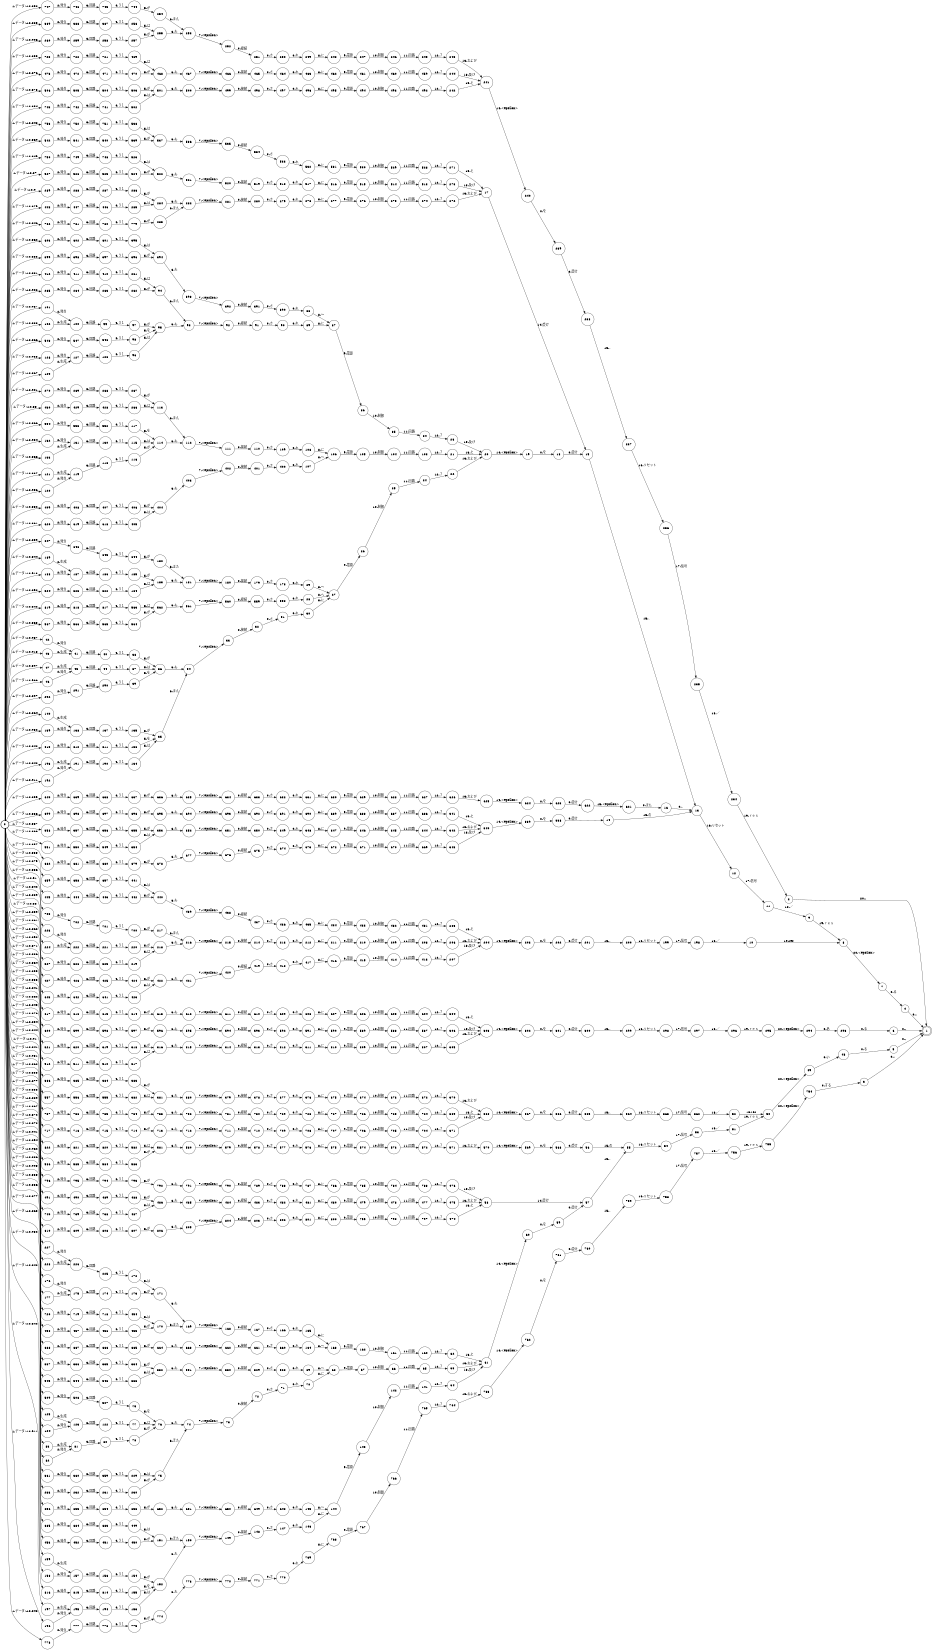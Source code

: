 digraph FST {
rankdir = LR;
size = "8.5,11";
label = "";
center = 1;
orientation = Portrait;
ranksep = "0.4";
nodesep = "0.25";
0 [label = "0", shape = circle, style = bold, fontsize = 14]
	0 -> 42 [label = "1:データ/-12.987", fontsize = 14];
	0 -> 46 [label = "1:データ/-12.966", fontsize = 14];
	0 -> 82 [label = "1:データ/-12.962", fontsize = 14];
	0 -> 101 [label = "1:データ/-12.957", fontsize = 14];
	0 -> 120 [label = "1:データ/-12.956", fontsize = 14];
	0 -> 124 [label = "1:データ/-12.941", fontsize = 14];
	0 -> 128 [label = "1:データ/-12.935", fontsize = 14];
	0 -> 132 [label = "1:データ/-12.934", fontsize = 14];
	0 -> 139 [label = "1:データ/-12.932", fontsize = 14];
	0 -> 158 [label = "1:データ/-12.932", fontsize = 14];
	0 -> 176 [label = "1:データ/-12.931", fontsize = 14];
	0 -> 43 [label = "1:データ/-12.918", fontsize = 14];
	0 -> 188 [label = "1:データ/-12.913", fontsize = 14];
	0 -> 192 [label = "1:データ/-12.911", fontsize = 14];
	0 -> 196 [label = "1:データ/-12.911", fontsize = 14];
	0 -> 223 [label = "1:データ/-12.91", fontsize = 14];
	0 -> 227 [label = "1:データ/-12.91", fontsize = 14];
	0 -> 233 [label = "1:データ/-12.908", fontsize = 14];
	0 -> 260 [label = "1:データ/-12.906", fontsize = 14];
	0 -> 265 [label = "1:データ/-12.902", fontsize = 14];
	0 -> 270 [label = "1:データ/-12.901", fontsize = 14];
	0 -> 289 [label = "1:データ/-12.9", fontsize = 14];
	0 -> 47 [label = "1:データ/-12.897", fontsize = 14];
	0 -> 292 [label = "1:データ/-12.897", fontsize = 14];
	0 -> 83 [label = "1:データ/-12.894", fontsize = 14];
	0 -> 321 [label = "1:データ/-12.892", fontsize = 14];
	0 -> 324 [label = "1:データ/-12.892", fontsize = 14];
	0 -> 327 [label = "1:データ/-12.889", fontsize = 14];
	0 -> 337 [label = "1:データ/-12.889", fontsize = 14];
	0 -> 102 [label = "1:データ/-12.888", fontsize = 14];
	0 -> 358 [label = "1:データ/-12.887", fontsize = 14];
	0 -> 121 [label = "1:データ/-12.887", fontsize = 14];
	0 -> 361 [label = "1:データ/-12.886", fontsize = 14];
	0 -> 386 [label = "1:データ/-12.886", fontsize = 14];
	0 -> 389 [label = "1:データ/-12.885", fontsize = 14];
	0 -> 399 [label = "1:データ/-12.883", fontsize = 14];
	0 -> 409 [label = "1:データ/-12.882", fontsize = 14];
	0 -> 412 [label = "1:データ/-12.881", fontsize = 14];
	0 -> 427 [label = "1:データ/-12.88", fontsize = 14];
	0 -> 430 [label = "1:データ/-12.88", fontsize = 14];
	0 -> 445 [label = "1:データ/-12.879", fontsize = 14];
	0 -> 448 [label = "1:データ/-12.879", fontsize = 14];
	0 -> 453 [label = "1:データ/-12.877", fontsize = 14];
	0 -> 458 [label = "1:データ/-12.877", fontsize = 14];
	0 -> 473 [label = "1:データ/-12.876", fontsize = 14];
	0 -> 491 [label = "1:データ/-12.876", fontsize = 14];
	0 -> 506 [label = "1:データ/-12.875", fontsize = 14];
	0 -> 125 [label = "1:データ/-12.872", fontsize = 14];
	0 -> 509 [label = "1:データ/-12.872", fontsize = 14];
	0 -> 512 [label = "1:データ/-12.871", fontsize = 14];
	0 -> 527 [label = "1:データ/-12.87", fontsize = 14];
	0 -> 542 [label = "1:データ/-12.869", fontsize = 14];
	0 -> 545 [label = "1:データ/-12.867", fontsize = 14];
	0 -> 129 [label = "1:データ/-12.867", fontsize = 14];
	0 -> 548 [label = "1:データ/-12.866", fontsize = 14];
	0 -> 551 [label = "1:データ/-12.866", fontsize = 14];
	0 -> 133 [label = "1:データ/-12.866", fontsize = 14];
	0 -> 554 [label = "1:データ/-12.866", fontsize = 14];
	0 -> 557 [label = "1:データ/-12.864", fontsize = 14];
	0 -> 140 [label = "1:データ/-12.864", fontsize = 14];
	0 -> 159 [label = "1:データ/-12.863", fontsize = 14];
	0 -> 567 [label = "1:データ/-12.863", fontsize = 14];
	0 -> 586 [label = "1:データ/-12.862", fontsize = 14];
	0 -> 177 [label = "1:データ/-12.862", fontsize = 14];
	0 -> 600 [label = "1:データ/-12.862", fontsize = 14];
	0 -> 603 [label = "1:データ/-12.862", fontsize = 14];
	0 -> 617 [label = "1:データ/-12.861", fontsize = 14];
	0 -> 620 [label = "1:データ/-12.861", fontsize = 14];
	0 -> 640 [label = "1:データ/-12.859", fontsize = 14];
	0 -> 643 [label = "1:データ/-12.859", fontsize = 14];
	0 -> 647 [label = "1:データ/-12.859", fontsize = 14];
	0 -> 656 [label = "1:データ/-12.858", fontsize = 14];
	0 -> 659 [label = "1:データ/-12.858", fontsize = 14];
	0 -> 668 [label = "1:データ/-12.858", fontsize = 14];
	0 -> 682 [label = "1:データ/-12.857", fontsize = 14];
	0 -> 685 [label = "1:データ/-12.856", fontsize = 14];
	0 -> 699 [label = "1:データ/-12.856", fontsize = 14];
	0 -> 703 [label = "1:データ/-12.856", fontsize = 14];
	0 -> 717 [label = "1:データ/-12.855", fontsize = 14];
	0 -> 720 [label = "1:データ/-12.855", fontsize = 14];
	0 -> 723 [label = "1:データ/-12.855", fontsize = 14];
	0 -> 737 [label = "1:データ/-12.855", fontsize = 14];
	0 -> 740 [label = "1:データ/-12.854", fontsize = 14];
	0 -> 743 [label = "1:データ/-12.854", fontsize = 14];
	0 -> 747 [label = "1:データ/-12.852", fontsize = 14];
	0 -> 750 [label = "1:データ/-12.849", fontsize = 14];
	0 -> 753 [label = "1:データ/-12.848", fontsize = 14];
	0 -> 778 [label = "1:データ/-12.848", fontsize = 14];
	0 -> 782 [label = "1:データ/-12.846", fontsize = 14];
	0 -> 796 [label = "1:データ/-12.845", fontsize = 14];
	0 -> 189 [label = "1:データ/-12.844", fontsize = 14];
	0 -> 810 [label = "1:データ/-12.844", fontsize = 14];
	0 -> 193 [label = "1:データ/-12.842", fontsize = 14];
	0 -> 813 [label = "1:データ/-12.842", fontsize = 14];
	0 -> 197 [label = "1:データ/-12.842", fontsize = 14];
	0 -> 816 [label = "1:データ/-12.842", fontsize = 14];
	0 -> 819 [label = "1:データ/-12.842", fontsize = 14];
	0 -> 224 [label = "1:データ/-12.842", fontsize = 14];
	0 -> 822 [label = "1:データ/-12.841", fontsize = 14];
	0 -> 228 [label = "1:データ/-12.841", fontsize = 14];
1 [label = "1", shape = doublecircle, style = solid, fontsize = 14]
2 [label = "2", shape = circle, style = solid, fontsize = 14]
	2 -> 1 [label = "20:。", fontsize = 14];
3 [label = "3", shape = circle, style = solid, fontsize = 14]
	3 -> 1 [label = "0:。", fontsize = 14];
4 [label = "4", shape = circle, style = solid, fontsize = 14]
	4 -> 1 [label = "0:。", fontsize = 14];
5 [label = "5", shape = circle, style = solid, fontsize = 14]
	5 -> 1 [label = "0:。", fontsize = 14];
6 [label = "6", shape = circle, style = solid, fontsize = 14]
	6 -> 1 [label = "0:。", fontsize = 14];
7 [label = "7", shape = circle, style = solid, fontsize = 14]
	7 -> 4 [label = "0:る", fontsize = 14];
8 [label = "8", shape = circle, style = solid, fontsize = 14]
	8 -> 7 [label = "20:<epsilon>", fontsize = 14];
9 [label = "9", shape = circle, style = solid, fontsize = 14]
	9 -> 8 [label = "19:ｒｅｓ", fontsize = 14];
10 [label = "10", shape = circle, style = solid, fontsize = 14]
	10 -> 8 [label = "19:res", fontsize = 14];
11 [label = "11", shape = circle, style = solid, fontsize = 14]
	11 -> 9 [label = "18:／", fontsize = 14];
12 [label = "12", shape = circle, style = solid, fontsize = 14]
	12 -> 11 [label = "17:信号", fontsize = 14];
13 [label = "13", shape = circle, style = solid, fontsize = 14]
	13 -> 12 [label = "16:リセット", fontsize = 14];
14 [label = "14", shape = circle, style = solid, fontsize = 14]
	14 -> 13 [label = "15:の", fontsize = 14];
15 [label = "15", shape = circle, style = solid, fontsize = 14]
	15 -> 13 [label = "15:、", fontsize = 14];
16 [label = "16", shape = circle, style = solid, fontsize = 14]
	16 -> 13 [label = "0:、", fontsize = 14];
17 [label = "17", shape = circle, style = solid, fontsize = 14]
	17 -> 15 [label = "14:受け", fontsize = 14];
18 [label = "18", shape = circle, style = solid, fontsize = 14]
	18 -> 15 [label = "0:受け", fontsize = 14];
19 [label = "19", shape = circle, style = solid, fontsize = 14]
	19 -> 18 [label = "0:を", fontsize = 14];
20 [label = "20", shape = circle, style = solid, fontsize = 14]
	20 -> 19 [label = "14:<epsilon>", fontsize = 14];
21 [label = "21", shape = circle, style = solid, fontsize = 14]
	21 -> 20 [label = "13:と", fontsize = 14];
22 [label = "22", shape = circle, style = solid, fontsize = 14]
	22 -> 20 [label = "13:および", fontsize = 14];
23 [label = "23", shape = circle, style = solid, fontsize = 14]
	23 -> 20 [label = "13:及び", fontsize = 14];
24 [label = "24", shape = circle, style = solid, fontsize = 14]
	24 -> 22 [label = "12:７", fontsize = 14];
25 [label = "25", shape = circle, style = solid, fontsize = 14]
	25 -> 24 [label = "11:回路", fontsize = 14];
26 [label = "26", shape = circle, style = solid, fontsize = 14]
	26 -> 25 [label = "10:制御", fontsize = 14];
27 [label = "27", shape = circle, style = solid, fontsize = 14]
	27 -> 26 [label = "9:電源", fontsize = 14];
28 [label = "28", shape = circle, style = solid, fontsize = 14]
	28 -> 27 [label = "8:へ", fontsize = 14];
29 [label = "29", shape = circle, style = solid, fontsize = 14]
	29 -> 27 [label = "8:〜", fontsize = 14];
30 [label = "30", shape = circle, style = solid, fontsize = 14]
	30 -> 27 [label = "8:に", fontsize = 14];
31 [label = "31", shape = circle, style = solid, fontsize = 14]
	31 -> 30 [label = "0:れ", fontsize = 14];
32 [label = "32", shape = circle, style = solid, fontsize = 14]
	32 -> 31 [label = "0:さ", fontsize = 14];
33 [label = "33", shape = circle, style = solid, fontsize = 14]
	33 -> 32 [label = "0:接続", fontsize = 14];
34 [label = "34", shape = circle, style = solid, fontsize = 14]
	34 -> 33 [label = "7:<epsilon>", fontsize = 14];
35 [label = "35", shape = circle, style = solid, fontsize = 14]
	35 -> 34 [label = "6:また", fontsize = 14];
36 [label = "36", shape = circle, style = solid, fontsize = 14]
	36 -> 34 [label = "6:も", fontsize = 14];
37 [label = "37", shape = circle, style = solid, fontsize = 14]
	37 -> 36 [label = "5:は", fontsize = 14];
38 [label = "38", shape = circle, style = solid, fontsize = 14]
	38 -> 36 [label = "5:が", fontsize = 14];
39 [label = "39", shape = circle, style = solid, fontsize = 14]
	39 -> 36 [label = "5:を", fontsize = 14];
40 [label = "40", shape = circle, style = solid, fontsize = 14]
	40 -> 38 [label = "4:３１", fontsize = 14];
41 [label = "41", shape = circle, style = solid, fontsize = 14]
	41 -> 40 [label = "3:回路", fontsize = 14];
42 [label = "42", shape = circle, style = solid, fontsize = 14]
	42 -> 41 [label = "2:発生", fontsize = 14];
43 [label = "43", shape = circle, style = solid, fontsize = 14]
	43 -> 41 [label = "2:生成", fontsize = 14];
44 [label = "44", shape = circle, style = solid, fontsize = 14]
	44 -> 37 [label = "4:３１", fontsize = 14];
45 [label = "45", shape = circle, style = solid, fontsize = 14]
	45 -> 44 [label = "3:回路", fontsize = 14];
46 [label = "46", shape = circle, style = solid, fontsize = 14]
	46 -> 45 [label = "2:発生", fontsize = 14];
47 [label = "47", shape = circle, style = solid, fontsize = 14]
	47 -> 45 [label = "2:生成", fontsize = 14];
48 [label = "48", shape = circle, style = solid, fontsize = 14]
	48 -> 5 [label = "0:る", fontsize = 14];
49 [label = "49", shape = circle, style = solid, fontsize = 14]
	49 -> 48 [label = "0:い", fontsize = 14];
50 [label = "50", shape = circle, style = solid, fontsize = 14]
	50 -> 49 [label = "20:<epsilon>", fontsize = 14];
51 [label = "51", shape = circle, style = solid, fontsize = 14]
	51 -> 50 [label = "19:ｒｅｓ", fontsize = 14];
52 [label = "52", shape = circle, style = solid, fontsize = 14]
	52 -> 50 [label = "19:res", fontsize = 14];
53 [label = "53", shape = circle, style = solid, fontsize = 14]
	53 -> 51 [label = "18:／", fontsize = 14];
54 [label = "54", shape = circle, style = solid, fontsize = 14]
	54 -> 53 [label = "17:信号", fontsize = 14];
55 [label = "55", shape = circle, style = solid, fontsize = 14]
	55 -> 54 [label = "16:リセット", fontsize = 14];
56 [label = "56", shape = circle, style = solid, fontsize = 14]
	56 -> 55 [label = "15:の", fontsize = 14];
57 [label = "57", shape = circle, style = solid, fontsize = 14]
	57 -> 55 [label = "15:、", fontsize = 14];
58 [label = "58", shape = circle, style = solid, fontsize = 14]
	58 -> 57 [label = "14:受け", fontsize = 14];
59 [label = "59", shape = circle, style = solid, fontsize = 14]
	59 -> 57 [label = "0:受け", fontsize = 14];
60 [label = "60", shape = circle, style = solid, fontsize = 14]
	60 -> 59 [label = "0:を", fontsize = 14];
61 [label = "61", shape = circle, style = solid, fontsize = 14]
	61 -> 60 [label = "14:<epsilon>", fontsize = 14];
62 [label = "62", shape = circle, style = solid, fontsize = 14]
	62 -> 61 [label = "13:と", fontsize = 14];
63 [label = "63", shape = circle, style = solid, fontsize = 14]
	63 -> 61 [label = "13:および", fontsize = 14];
64 [label = "64", shape = circle, style = solid, fontsize = 14]
	64 -> 61 [label = "13:及び", fontsize = 14];
65 [label = "65", shape = circle, style = solid, fontsize = 14]
	65 -> 63 [label = "12:７", fontsize = 14];
66 [label = "66", shape = circle, style = solid, fontsize = 14]
	66 -> 65 [label = "11:回路", fontsize = 14];
67 [label = "67", shape = circle, style = solid, fontsize = 14]
	67 -> 66 [label = "10:制御", fontsize = 14];
68 [label = "68", shape = circle, style = solid, fontsize = 14]
	68 -> 67 [label = "9:電源", fontsize = 14];
69 [label = "69", shape = circle, style = solid, fontsize = 14]
	69 -> 68 [label = "8:〜", fontsize = 14];
70 [label = "70", shape = circle, style = solid, fontsize = 14]
	70 -> 68 [label = "8:に", fontsize = 14];
71 [label = "71", shape = circle, style = solid, fontsize = 14]
	71 -> 70 [label = "0:れ", fontsize = 14];
72 [label = "72", shape = circle, style = solid, fontsize = 14]
	72 -> 71 [label = "0:さ", fontsize = 14];
73 [label = "73", shape = circle, style = solid, fontsize = 14]
	73 -> 72 [label = "0:接続", fontsize = 14];
74 [label = "74", shape = circle, style = solid, fontsize = 14]
	74 -> 73 [label = "7:<epsilon>", fontsize = 14];
75 [label = "75", shape = circle, style = solid, fontsize = 14]
	75 -> 74 [label = "6:また", fontsize = 14];
76 [label = "76", shape = circle, style = solid, fontsize = 14]
	76 -> 74 [label = "6:も", fontsize = 14];
77 [label = "77", shape = circle, style = solid, fontsize = 14]
	77 -> 76 [label = "5:は", fontsize = 14];
78 [label = "78", shape = circle, style = solid, fontsize = 14]
	78 -> 76 [label = "5:が", fontsize = 14];
79 [label = "79", shape = circle, style = solid, fontsize = 14]
	79 -> 76 [label = "5:を", fontsize = 14];
80 [label = "80", shape = circle, style = solid, fontsize = 14]
	80 -> 78 [label = "4:３１", fontsize = 14];
81 [label = "81", shape = circle, style = solid, fontsize = 14]
	81 -> 80 [label = "3:回路", fontsize = 14];
82 [label = "82", shape = circle, style = solid, fontsize = 14]
	82 -> 81 [label = "2:発生", fontsize = 14];
83 [label = "83", shape = circle, style = solid, fontsize = 14]
	83 -> 81 [label = "2:生成", fontsize = 14];
84 [label = "84", shape = circle, style = solid, fontsize = 14]
	84 -> 23 [label = "12:７", fontsize = 14];
85 [label = "85", shape = circle, style = solid, fontsize = 14]
	85 -> 84 [label = "11:回路", fontsize = 14];
86 [label = "86", shape = circle, style = solid, fontsize = 14]
	86 -> 85 [label = "10:制御", fontsize = 14];
87 [label = "87", shape = circle, style = solid, fontsize = 14]
	87 -> 86 [label = "9:電源", fontsize = 14];
88 [label = "88", shape = circle, style = solid, fontsize = 14]
	88 -> 87 [label = "8:〜", fontsize = 14];
89 [label = "89", shape = circle, style = solid, fontsize = 14]
	89 -> 87 [label = "8:に", fontsize = 14];
90 [label = "90", shape = circle, style = solid, fontsize = 14]
	90 -> 89 [label = "0:れ", fontsize = 14];
91 [label = "91", shape = circle, style = solid, fontsize = 14]
	91 -> 90 [label = "0:さ", fontsize = 14];
92 [label = "92", shape = circle, style = solid, fontsize = 14]
	92 -> 91 [label = "0:接続", fontsize = 14];
93 [label = "93", shape = circle, style = solid, fontsize = 14]
	93 -> 92 [label = "7:<epsilon>", fontsize = 14];
94 [label = "94", shape = circle, style = solid, fontsize = 14]
	94 -> 93 [label = "6:また", fontsize = 14];
95 [label = "95", shape = circle, style = solid, fontsize = 14]
	95 -> 93 [label = "6:も", fontsize = 14];
96 [label = "96", shape = circle, style = solid, fontsize = 14]
	96 -> 95 [label = "5:は", fontsize = 14];
97 [label = "97", shape = circle, style = solid, fontsize = 14]
	97 -> 95 [label = "5:が", fontsize = 14];
98 [label = "98", shape = circle, style = solid, fontsize = 14]
	98 -> 95 [label = "5:を", fontsize = 14];
99 [label = "99", shape = circle, style = solid, fontsize = 14]
	99 -> 97 [label = "4:３１", fontsize = 14];
100 [label = "100", shape = circle, style = solid, fontsize = 14]
	100 -> 99 [label = "3:回路", fontsize = 14];
101 [label = "101", shape = circle, style = solid, fontsize = 14]
	101 -> 100 [label = "2:発生", fontsize = 14];
102 [label = "102", shape = circle, style = solid, fontsize = 14]
	102 -> 100 [label = "2:生成", fontsize = 14];
103 [label = "103", shape = circle, style = solid, fontsize = 14]
	103 -> 21 [label = "12:７", fontsize = 14];
104 [label = "104", shape = circle, style = solid, fontsize = 14]
	104 -> 103 [label = "11:回路", fontsize = 14];
105 [label = "105", shape = circle, style = solid, fontsize = 14]
	105 -> 104 [label = "10:制御", fontsize = 14];
106 [label = "106", shape = circle, style = solid, fontsize = 14]
	106 -> 105 [label = "9:電源", fontsize = 14];
107 [label = "107", shape = circle, style = solid, fontsize = 14]
	107 -> 106 [label = "8:〜", fontsize = 14];
108 [label = "108", shape = circle, style = solid, fontsize = 14]
	108 -> 106 [label = "8:に", fontsize = 14];
109 [label = "109", shape = circle, style = solid, fontsize = 14]
	109 -> 108 [label = "0:れ", fontsize = 14];
110 [label = "110", shape = circle, style = solid, fontsize = 14]
	110 -> 109 [label = "0:さ", fontsize = 14];
111 [label = "111", shape = circle, style = solid, fontsize = 14]
	111 -> 110 [label = "0:接続", fontsize = 14];
112 [label = "112", shape = circle, style = solid, fontsize = 14]
	112 -> 111 [label = "7:<epsilon>", fontsize = 14];
113 [label = "113", shape = circle, style = solid, fontsize = 14]
	113 -> 112 [label = "6:また", fontsize = 14];
114 [label = "114", shape = circle, style = solid, fontsize = 14]
	114 -> 112 [label = "6:も", fontsize = 14];
115 [label = "115", shape = circle, style = solid, fontsize = 14]
	115 -> 114 [label = "5:は", fontsize = 14];
116 [label = "116", shape = circle, style = solid, fontsize = 14]
	116 -> 114 [label = "5:が", fontsize = 14];
117 [label = "117", shape = circle, style = solid, fontsize = 14]
	117 -> 114 [label = "5:を", fontsize = 14];
118 [label = "118", shape = circle, style = solid, fontsize = 14]
	118 -> 116 [label = "4:３１", fontsize = 14];
119 [label = "119", shape = circle, style = solid, fontsize = 14]
	119 -> 118 [label = "3:回路", fontsize = 14];
120 [label = "120", shape = circle, style = solid, fontsize = 14]
	120 -> 119 [label = "2:発生", fontsize = 14];
121 [label = "121", shape = circle, style = solid, fontsize = 14]
	121 -> 119 [label = "2:生成", fontsize = 14];
122 [label = "122", shape = circle, style = solid, fontsize = 14]
	122 -> 77 [label = "4:３１", fontsize = 14];
123 [label = "123", shape = circle, style = solid, fontsize = 14]
	123 -> 122 [label = "3:回路", fontsize = 14];
124 [label = "124", shape = circle, style = solid, fontsize = 14]
	124 -> 123 [label = "2:発生", fontsize = 14];
125 [label = "125", shape = circle, style = solid, fontsize = 14]
	125 -> 123 [label = "2:生成", fontsize = 14];
126 [label = "126", shape = circle, style = solid, fontsize = 14]
	126 -> 96 [label = "4:３１", fontsize = 14];
127 [label = "127", shape = circle, style = solid, fontsize = 14]
	127 -> 126 [label = "3:回路", fontsize = 14];
128 [label = "128", shape = circle, style = solid, fontsize = 14]
	128 -> 127 [label = "2:発生", fontsize = 14];
129 [label = "129", shape = circle, style = solid, fontsize = 14]
	129 -> 127 [label = "2:生成", fontsize = 14];
130 [label = "130", shape = circle, style = solid, fontsize = 14]
	130 -> 115 [label = "4:３１", fontsize = 14];
131 [label = "131", shape = circle, style = solid, fontsize = 14]
	131 -> 130 [label = "3:回路", fontsize = 14];
132 [label = "132", shape = circle, style = solid, fontsize = 14]
	132 -> 131 [label = "2:発生", fontsize = 14];
133 [label = "133", shape = circle, style = solid, fontsize = 14]
	133 -> 131 [label = "2:生成", fontsize = 14];
134 [label = "134", shape = circle, style = solid, fontsize = 14]
	134 -> 35 [label = "5:は", fontsize = 14];
135 [label = "135", shape = circle, style = solid, fontsize = 14]
	135 -> 35 [label = "5:が", fontsize = 14];
136 [label = "136", shape = circle, style = solid, fontsize = 14]
	136 -> 35 [label = "5:を", fontsize = 14];
137 [label = "137", shape = circle, style = solid, fontsize = 14]
	137 -> 135 [label = "4:３１", fontsize = 14];
138 [label = "138", shape = circle, style = solid, fontsize = 14]
	138 -> 137 [label = "3:回路", fontsize = 14];
139 [label = "139", shape = circle, style = solid, fontsize = 14]
	139 -> 138 [label = "2:発生", fontsize = 14];
140 [label = "140", shape = circle, style = solid, fontsize = 14]
	140 -> 138 [label = "2:生成", fontsize = 14];
141 [label = "141", shape = circle, style = solid, fontsize = 14]
	141 -> 64 [label = "12:７", fontsize = 14];
142 [label = "142", shape = circle, style = solid, fontsize = 14]
	142 -> 141 [label = "11:回路", fontsize = 14];
143 [label = "143", shape = circle, style = solid, fontsize = 14]
	143 -> 142 [label = "10:制御", fontsize = 14];
144 [label = "144", shape = circle, style = solid, fontsize = 14]
	144 -> 143 [label = "9:電源", fontsize = 14];
145 [label = "145", shape = circle, style = solid, fontsize = 14]
	145 -> 144 [label = "8:〜", fontsize = 14];
146 [label = "146", shape = circle, style = solid, fontsize = 14]
	146 -> 144 [label = "8:に", fontsize = 14];
147 [label = "147", shape = circle, style = solid, fontsize = 14]
	147 -> 146 [label = "0:れ", fontsize = 14];
148 [label = "148", shape = circle, style = solid, fontsize = 14]
	148 -> 147 [label = "0:さ", fontsize = 14];
149 [label = "149", shape = circle, style = solid, fontsize = 14]
	149 -> 148 [label = "0:接続", fontsize = 14];
150 [label = "150", shape = circle, style = solid, fontsize = 14]
	150 -> 149 [label = "7:<epsilon>", fontsize = 14];
151 [label = "151", shape = circle, style = solid, fontsize = 14]
	151 -> 150 [label = "6:また", fontsize = 14];
152 [label = "152", shape = circle, style = solid, fontsize = 14]
	152 -> 150 [label = "6:も", fontsize = 14];
153 [label = "153", shape = circle, style = solid, fontsize = 14]
	153 -> 152 [label = "5:は", fontsize = 14];
154 [label = "154", shape = circle, style = solid, fontsize = 14]
	154 -> 152 [label = "5:が", fontsize = 14];
155 [label = "155", shape = circle, style = solid, fontsize = 14]
	155 -> 152 [label = "5:を", fontsize = 14];
156 [label = "156", shape = circle, style = solid, fontsize = 14]
	156 -> 154 [label = "4:３１", fontsize = 14];
157 [label = "157", shape = circle, style = solid, fontsize = 14]
	157 -> 156 [label = "3:回路", fontsize = 14];
158 [label = "158", shape = circle, style = solid, fontsize = 14]
	158 -> 157 [label = "2:発生", fontsize = 14];
159 [label = "159", shape = circle, style = solid, fontsize = 14]
	159 -> 157 [label = "2:生成", fontsize = 14];
160 [label = "160", shape = circle, style = solid, fontsize = 14]
	160 -> 62 [label = "12:７", fontsize = 14];
161 [label = "161", shape = circle, style = solid, fontsize = 14]
	161 -> 160 [label = "11:回路", fontsize = 14];
162 [label = "162", shape = circle, style = solid, fontsize = 14]
	162 -> 161 [label = "10:制御", fontsize = 14];
163 [label = "163", shape = circle, style = solid, fontsize = 14]
	163 -> 162 [label = "9:電源", fontsize = 14];
164 [label = "164", shape = circle, style = solid, fontsize = 14]
	164 -> 163 [label = "8:〜", fontsize = 14];
165 [label = "165", shape = circle, style = solid, fontsize = 14]
	165 -> 163 [label = "8:に", fontsize = 14];
166 [label = "166", shape = circle, style = solid, fontsize = 14]
	166 -> 165 [label = "0:れ", fontsize = 14];
167 [label = "167", shape = circle, style = solid, fontsize = 14]
	167 -> 166 [label = "0:さ", fontsize = 14];
168 [label = "168", shape = circle, style = solid, fontsize = 14]
	168 -> 167 [label = "0:接続", fontsize = 14];
169 [label = "169", shape = circle, style = solid, fontsize = 14]
	169 -> 168 [label = "7:<epsilon>", fontsize = 14];
170 [label = "170", shape = circle, style = solid, fontsize = 14]
	170 -> 169 [label = "6:また", fontsize = 14];
171 [label = "171", shape = circle, style = solid, fontsize = 14]
	171 -> 169 [label = "6:も", fontsize = 14];
172 [label = "172", shape = circle, style = solid, fontsize = 14]
	172 -> 171 [label = "5:は", fontsize = 14];
173 [label = "173", shape = circle, style = solid, fontsize = 14]
	173 -> 171 [label = "5:が", fontsize = 14];
174 [label = "174", shape = circle, style = solid, fontsize = 14]
	174 -> 173 [label = "4:３１", fontsize = 14];
175 [label = "175", shape = circle, style = solid, fontsize = 14]
	175 -> 174 [label = "3:回路", fontsize = 14];
176 [label = "176", shape = circle, style = solid, fontsize = 14]
	176 -> 175 [label = "2:発生", fontsize = 14];
177 [label = "177", shape = circle, style = solid, fontsize = 14]
	177 -> 175 [label = "2:生成", fontsize = 14];
178 [label = "178", shape = circle, style = solid, fontsize = 14]
	178 -> 29 [label = "0:れ", fontsize = 14];
179 [label = "179", shape = circle, style = solid, fontsize = 14]
	179 -> 178 [label = "0:さ", fontsize = 14];
180 [label = "180", shape = circle, style = solid, fontsize = 14]
	180 -> 179 [label = "0:接続", fontsize = 14];
181 [label = "181", shape = circle, style = solid, fontsize = 14]
	181 -> 180 [label = "7:<epsilon>", fontsize = 14];
182 [label = "182", shape = circle, style = solid, fontsize = 14]
	182 -> 181 [label = "6:また", fontsize = 14];
183 [label = "183", shape = circle, style = solid, fontsize = 14]
	183 -> 181 [label = "6:も", fontsize = 14];
184 [label = "184", shape = circle, style = solid, fontsize = 14]
	184 -> 183 [label = "5:は", fontsize = 14];
185 [label = "185", shape = circle, style = solid, fontsize = 14]
	185 -> 183 [label = "5:が", fontsize = 14];
186 [label = "186", shape = circle, style = solid, fontsize = 14]
	186 -> 185 [label = "4:３１", fontsize = 14];
187 [label = "187", shape = circle, style = solid, fontsize = 14]
	187 -> 186 [label = "3:回路", fontsize = 14];
188 [label = "188", shape = circle, style = solid, fontsize = 14]
	188 -> 187 [label = "2:発生", fontsize = 14];
189 [label = "189", shape = circle, style = solid, fontsize = 14]
	189 -> 187 [label = "2:生成", fontsize = 14];
190 [label = "190", shape = circle, style = solid, fontsize = 14]
	190 -> 134 [label = "4:３１", fontsize = 14];
191 [label = "191", shape = circle, style = solid, fontsize = 14]
	191 -> 190 [label = "3:回路", fontsize = 14];
192 [label = "192", shape = circle, style = solid, fontsize = 14]
	192 -> 191 [label = "2:発生", fontsize = 14];
193 [label = "193", shape = circle, style = solid, fontsize = 14]
	193 -> 191 [label = "2:生成", fontsize = 14];
194 [label = "194", shape = circle, style = solid, fontsize = 14]
	194 -> 153 [label = "4:３１", fontsize = 14];
195 [label = "195", shape = circle, style = solid, fontsize = 14]
	195 -> 194 [label = "3:回路", fontsize = 14];
196 [label = "196", shape = circle, style = solid, fontsize = 14]
	196 -> 195 [label = "2:発生", fontsize = 14];
197 [label = "197", shape = circle, style = solid, fontsize = 14]
	197 -> 195 [label = "2:生成", fontsize = 14];
198 [label = "198", shape = circle, style = solid, fontsize = 14]
	198 -> 10 [label = "18:／", fontsize = 14];
199 [label = "199", shape = circle, style = solid, fontsize = 14]
	199 -> 198 [label = "17:信号", fontsize = 14];
200 [label = "200", shape = circle, style = solid, fontsize = 14]
	200 -> 199 [label = "16:リセット", fontsize = 14];
201 [label = "201", shape = circle, style = solid, fontsize = 14]
	201 -> 200 [label = "15:、", fontsize = 14];
202 [label = "202", shape = circle, style = solid, fontsize = 14]
	202 -> 201 [label = "0:受け", fontsize = 14];
203 [label = "203", shape = circle, style = solid, fontsize = 14]
	203 -> 202 [label = "0:を", fontsize = 14];
204 [label = "204", shape = circle, style = solid, fontsize = 14]
	204 -> 203 [label = "14:<epsilon>", fontsize = 14];
205 [label = "205", shape = circle, style = solid, fontsize = 14]
	205 -> 204 [label = "13:と", fontsize = 14];
206 [label = "206", shape = circle, style = solid, fontsize = 14]
	206 -> 204 [label = "13:および", fontsize = 14];
207 [label = "207", shape = circle, style = solid, fontsize = 14]
	207 -> 204 [label = "13:及び", fontsize = 14];
208 [label = "208", shape = circle, style = solid, fontsize = 14]
	208 -> 206 [label = "12:７", fontsize = 14];
209 [label = "209", shape = circle, style = solid, fontsize = 14]
	209 -> 208 [label = "11:回路", fontsize = 14];
210 [label = "210", shape = circle, style = solid, fontsize = 14]
	210 -> 209 [label = "10:制御", fontsize = 14];
211 [label = "211", shape = circle, style = solid, fontsize = 14]
	211 -> 210 [label = "9:電源", fontsize = 14];
212 [label = "212", shape = circle, style = solid, fontsize = 14]
	212 -> 211 [label = "8:に", fontsize = 14];
213 [label = "213", shape = circle, style = solid, fontsize = 14]
	213 -> 212 [label = "0:れ", fontsize = 14];
214 [label = "214", shape = circle, style = solid, fontsize = 14]
	214 -> 213 [label = "0:さ", fontsize = 14];
215 [label = "215", shape = circle, style = solid, fontsize = 14]
	215 -> 214 [label = "0:接続", fontsize = 14];
216 [label = "216", shape = circle, style = solid, fontsize = 14]
	216 -> 215 [label = "7:<epsilon>", fontsize = 14];
217 [label = "217", shape = circle, style = solid, fontsize = 14]
	217 -> 216 [label = "6:また", fontsize = 14];
218 [label = "218", shape = circle, style = solid, fontsize = 14]
	218 -> 216 [label = "6:も", fontsize = 14];
219 [label = "219", shape = circle, style = solid, fontsize = 14]
	219 -> 218 [label = "5:は", fontsize = 14];
220 [label = "220", shape = circle, style = solid, fontsize = 14]
	220 -> 218 [label = "5:が", fontsize = 14];
221 [label = "221", shape = circle, style = solid, fontsize = 14]
	221 -> 220 [label = "4:３１", fontsize = 14];
222 [label = "222", shape = circle, style = solid, fontsize = 14]
	222 -> 221 [label = "3:回路", fontsize = 14];
223 [label = "223", shape = circle, style = solid, fontsize = 14]
	223 -> 222 [label = "2:発生", fontsize = 14];
224 [label = "224", shape = circle, style = solid, fontsize = 14]
	224 -> 222 [label = "2:生成", fontsize = 14];
225 [label = "225", shape = circle, style = solid, fontsize = 14]
	225 -> 172 [label = "4:３１", fontsize = 14];
226 [label = "226", shape = circle, style = solid, fontsize = 14]
	226 -> 225 [label = "3:回路", fontsize = 14];
227 [label = "227", shape = circle, style = solid, fontsize = 14]
	227 -> 226 [label = "2:発生", fontsize = 14];
228 [label = "228", shape = circle, style = solid, fontsize = 14]
	228 -> 226 [label = "2:生成", fontsize = 14];
229 [label = "229", shape = circle, style = solid, fontsize = 14]
	229 -> 75 [label = "5:は", fontsize = 14];
230 [label = "230", shape = circle, style = solid, fontsize = 14]
	230 -> 75 [label = "5:が", fontsize = 14];
231 [label = "231", shape = circle, style = solid, fontsize = 14]
	231 -> 230 [label = "4:３１", fontsize = 14];
232 [label = "232", shape = circle, style = solid, fontsize = 14]
	232 -> 231 [label = "3:回路", fontsize = 14];
233 [label = "233", shape = circle, style = solid, fontsize = 14]
	233 -> 232 [label = "2:発生", fontsize = 14];
234 [label = "234", shape = circle, style = solid, fontsize = 14]
	234 -> 2 [label = "19:ｒｅｓ", fontsize = 14];
235 [label = "235", shape = circle, style = solid, fontsize = 14]
	235 -> 234 [label = "18:／", fontsize = 14];
236 [label = "236", shape = circle, style = solid, fontsize = 14]
	236 -> 235 [label = "17:信号", fontsize = 14];
237 [label = "237", shape = circle, style = solid, fontsize = 14]
	237 -> 236 [label = "16:リセット", fontsize = 14];
238 [label = "238", shape = circle, style = solid, fontsize = 14]
	238 -> 237 [label = "15:、", fontsize = 14];
239 [label = "239", shape = circle, style = solid, fontsize = 14]
	239 -> 238 [label = "0:受け", fontsize = 14];
240 [label = "240", shape = circle, style = solid, fontsize = 14]
	240 -> 239 [label = "0:を", fontsize = 14];
241 [label = "241", shape = circle, style = solid, fontsize = 14]
	241 -> 240 [label = "14:<epsilon>", fontsize = 14];
242 [label = "242", shape = circle, style = solid, fontsize = 14]
	242 -> 241 [label = "13:と", fontsize = 14];
243 [label = "243", shape = circle, style = solid, fontsize = 14]
	243 -> 241 [label = "13:および", fontsize = 14];
244 [label = "244", shape = circle, style = solid, fontsize = 14]
	244 -> 241 [label = "13:及び", fontsize = 14];
245 [label = "245", shape = circle, style = solid, fontsize = 14]
	245 -> 243 [label = "12:７", fontsize = 14];
246 [label = "246", shape = circle, style = solid, fontsize = 14]
	246 -> 245 [label = "11:回路", fontsize = 14];
247 [label = "247", shape = circle, style = solid, fontsize = 14]
	247 -> 246 [label = "10:制御", fontsize = 14];
248 [label = "248", shape = circle, style = solid, fontsize = 14]
	248 -> 247 [label = "9:電源", fontsize = 14];
249 [label = "249", shape = circle, style = solid, fontsize = 14]
	249 -> 248 [label = "8:に", fontsize = 14];
250 [label = "250", shape = circle, style = solid, fontsize = 14]
	250 -> 249 [label = "0:れ", fontsize = 14];
251 [label = "251", shape = circle, style = solid, fontsize = 14]
	251 -> 250 [label = "0:さ", fontsize = 14];
252 [label = "252", shape = circle, style = solid, fontsize = 14]
	252 -> 251 [label = "0:接続", fontsize = 14];
253 [label = "253", shape = circle, style = solid, fontsize = 14]
	253 -> 252 [label = "7:<epsilon>", fontsize = 14];
254 [label = "254", shape = circle, style = solid, fontsize = 14]
	254 -> 253 [label = "6:また", fontsize = 14];
255 [label = "255", shape = circle, style = solid, fontsize = 14]
	255 -> 253 [label = "6:も", fontsize = 14];
256 [label = "256", shape = circle, style = solid, fontsize = 14]
	256 -> 255 [label = "5:は", fontsize = 14];
257 [label = "257", shape = circle, style = solid, fontsize = 14]
	257 -> 255 [label = "5:が", fontsize = 14];
258 [label = "258", shape = circle, style = solid, fontsize = 14]
	258 -> 257 [label = "4:３１", fontsize = 14];
259 [label = "259", shape = circle, style = solid, fontsize = 14]
	259 -> 258 [label = "3:回路", fontsize = 14];
260 [label = "260", shape = circle, style = solid, fontsize = 14]
	260 -> 259 [label = "2:発生", fontsize = 14];
261 [label = "261", shape = circle, style = solid, fontsize = 14]
	261 -> 94 [label = "5:は", fontsize = 14];
262 [label = "262", shape = circle, style = solid, fontsize = 14]
	262 -> 94 [label = "5:が", fontsize = 14];
263 [label = "263", shape = circle, style = solid, fontsize = 14]
	263 -> 262 [label = "4:３１", fontsize = 14];
264 [label = "264", shape = circle, style = solid, fontsize = 14]
	264 -> 263 [label = "3:回路", fontsize = 14];
265 [label = "265", shape = circle, style = solid, fontsize = 14]
	265 -> 264 [label = "2:発生", fontsize = 14];
266 [label = "266", shape = circle, style = solid, fontsize = 14]
	266 -> 113 [label = "5:は", fontsize = 14];
267 [label = "267", shape = circle, style = solid, fontsize = 14]
	267 -> 113 [label = "5:が", fontsize = 14];
268 [label = "268", shape = circle, style = solid, fontsize = 14]
	268 -> 267 [label = "4:３１", fontsize = 14];
269 [label = "269", shape = circle, style = solid, fontsize = 14]
	269 -> 268 [label = "3:回路", fontsize = 14];
270 [label = "270", shape = circle, style = solid, fontsize = 14]
	270 -> 269 [label = "2:発生", fontsize = 14];
271 [label = "271", shape = circle, style = solid, fontsize = 14]
	271 -> 17 [label = "13:と", fontsize = 14];
272 [label = "272", shape = circle, style = solid, fontsize = 14]
	272 -> 17 [label = "13:および", fontsize = 14];
273 [label = "273", shape = circle, style = solid, fontsize = 14]
	273 -> 17 [label = "13:及び", fontsize = 14];
274 [label = "274", shape = circle, style = solid, fontsize = 14]
	274 -> 272 [label = "12:７", fontsize = 14];
275 [label = "275", shape = circle, style = solid, fontsize = 14]
	275 -> 274 [label = "11:回路", fontsize = 14];
276 [label = "276", shape = circle, style = solid, fontsize = 14]
	276 -> 275 [label = "10:制御", fontsize = 14];
277 [label = "277", shape = circle, style = solid, fontsize = 14]
	277 -> 276 [label = "9:電源", fontsize = 14];
278 [label = "278", shape = circle, style = solid, fontsize = 14]
	278 -> 277 [label = "8:に", fontsize = 14];
279 [label = "279", shape = circle, style = solid, fontsize = 14]
	279 -> 278 [label = "0:れ", fontsize = 14];
280 [label = "280", shape = circle, style = solid, fontsize = 14]
	280 -> 279 [label = "0:さ", fontsize = 14];
281 [label = "281", shape = circle, style = solid, fontsize = 14]
	281 -> 280 [label = "0:接続", fontsize = 14];
282 [label = "282", shape = circle, style = solid, fontsize = 14]
	282 -> 281 [label = "7:<epsilon>", fontsize = 14];
283 [label = "283", shape = circle, style = solid, fontsize = 14]
	283 -> 282 [label = "6:また", fontsize = 14];
284 [label = "284", shape = circle, style = solid, fontsize = 14]
	284 -> 282 [label = "6:も", fontsize = 14];
285 [label = "285", shape = circle, style = solid, fontsize = 14]
	285 -> 284 [label = "5:は", fontsize = 14];
286 [label = "286", shape = circle, style = solid, fontsize = 14]
	286 -> 284 [label = "5:が", fontsize = 14];
287 [label = "287", shape = circle, style = solid, fontsize = 14]
	287 -> 286 [label = "4:３１", fontsize = 14];
288 [label = "288", shape = circle, style = solid, fontsize = 14]
	288 -> 287 [label = "3:回路", fontsize = 14];
289 [label = "289", shape = circle, style = solid, fontsize = 14]
	289 -> 288 [label = "2:発生", fontsize = 14];
290 [label = "290", shape = circle, style = solid, fontsize = 14]
	290 -> 39 [label = "4:３１", fontsize = 14];
291 [label = "291", shape = circle, style = solid, fontsize = 14]
	291 -> 290 [label = "3:回路", fontsize = 14];
292 [label = "292", shape = circle, style = solid, fontsize = 14]
	292 -> 291 [label = "2:発生", fontsize = 14];
293 [label = "293", shape = circle, style = solid, fontsize = 14]
	293 -> 6 [label = "0:る", fontsize = 14];
294 [label = "294", shape = circle, style = solid, fontsize = 14]
	294 -> 293 [label = "0:あ", fontsize = 14];
295 [label = "295", shape = circle, style = solid, fontsize = 14]
	295 -> 294 [label = "20:<epsilon>", fontsize = 14];
296 [label = "296", shape = circle, style = solid, fontsize = 14]
	296 -> 295 [label = "19:ｒｅｓ", fontsize = 14];
297 [label = "297", shape = circle, style = solid, fontsize = 14]
	297 -> 296 [label = "18:／", fontsize = 14];
298 [label = "298", shape = circle, style = solid, fontsize = 14]
	298 -> 297 [label = "17:信号", fontsize = 14];
299 [label = "299", shape = circle, style = solid, fontsize = 14]
	299 -> 298 [label = "16:リセット", fontsize = 14];
300 [label = "300", shape = circle, style = solid, fontsize = 14]
	300 -> 299 [label = "15:、", fontsize = 14];
301 [label = "301", shape = circle, style = solid, fontsize = 14]
	301 -> 300 [label = "0:受け", fontsize = 14];
302 [label = "302", shape = circle, style = solid, fontsize = 14]
	302 -> 301 [label = "0:を", fontsize = 14];
303 [label = "303", shape = circle, style = solid, fontsize = 14]
	303 -> 302 [label = "14:<epsilon>", fontsize = 14];
304 [label = "304", shape = circle, style = solid, fontsize = 14]
	304 -> 303 [label = "13:と", fontsize = 14];
305 [label = "305", shape = circle, style = solid, fontsize = 14]
	305 -> 303 [label = "13:および", fontsize = 14];
306 [label = "306", shape = circle, style = solid, fontsize = 14]
	306 -> 303 [label = "13:及び", fontsize = 14];
307 [label = "307", shape = circle, style = solid, fontsize = 14]
	307 -> 305 [label = "12:７", fontsize = 14];
308 [label = "308", shape = circle, style = solid, fontsize = 14]
	308 -> 307 [label = "11:回路", fontsize = 14];
309 [label = "309", shape = circle, style = solid, fontsize = 14]
	309 -> 308 [label = "10:制御", fontsize = 14];
310 [label = "310", shape = circle, style = solid, fontsize = 14]
	310 -> 309 [label = "9:電源", fontsize = 14];
311 [label = "311", shape = circle, style = solid, fontsize = 14]
	311 -> 310 [label = "8:に", fontsize = 14];
312 [label = "312", shape = circle, style = solid, fontsize = 14]
	312 -> 311 [label = "0:れ", fontsize = 14];
313 [label = "313", shape = circle, style = solid, fontsize = 14]
	313 -> 312 [label = "0:さ", fontsize = 14];
314 [label = "314", shape = circle, style = solid, fontsize = 14]
	314 -> 313 [label = "0:接続", fontsize = 14];
315 [label = "315", shape = circle, style = solid, fontsize = 14]
	315 -> 314 [label = "7:<epsilon>", fontsize = 14];
316 [label = "316", shape = circle, style = solid, fontsize = 14]
	316 -> 315 [label = "6:も", fontsize = 14];
317 [label = "317", shape = circle, style = solid, fontsize = 14]
	317 -> 316 [label = "5:は", fontsize = 14];
318 [label = "318", shape = circle, style = solid, fontsize = 14]
	318 -> 316 [label = "5:が", fontsize = 14];
319 [label = "319", shape = circle, style = solid, fontsize = 14]
	319 -> 318 [label = "4:３１", fontsize = 14];
320 [label = "320", shape = circle, style = solid, fontsize = 14]
	320 -> 319 [label = "3:回路", fontsize = 14];
321 [label = "321", shape = circle, style = solid, fontsize = 14]
	321 -> 320 [label = "2:発生", fontsize = 14];
322 [label = "322", shape = circle, style = solid, fontsize = 14]
	322 -> 184 [label = "4:３１", fontsize = 14];
323 [label = "323", shape = circle, style = solid, fontsize = 14]
	323 -> 322 [label = "3:回路", fontsize = 14];
324 [label = "324", shape = circle, style = solid, fontsize = 14]
	324 -> 323 [label = "2:発生", fontsize = 14];
325 [label = "325", shape = circle, style = solid, fontsize = 14]
	325 -> 219 [label = "4:３１", fontsize = 14];
326 [label = "326", shape = circle, style = solid, fontsize = 14]
	326 -> 325 [label = "3:回路", fontsize = 14];
327 [label = "327", shape = circle, style = solid, fontsize = 14]
	327 -> 326 [label = "2:発生", fontsize = 14];
328 [label = "328", shape = circle, style = solid, fontsize = 14]
	328 -> 69 [label = "0:れ", fontsize = 14];
329 [label = "329", shape = circle, style = solid, fontsize = 14]
	329 -> 328 [label = "0:さ", fontsize = 14];
330 [label = "330", shape = circle, style = solid, fontsize = 14]
	330 -> 329 [label = "0:接続", fontsize = 14];
331 [label = "331", shape = circle, style = solid, fontsize = 14]
	331 -> 330 [label = "7:<epsilon>", fontsize = 14];
332 [label = "332", shape = circle, style = solid, fontsize = 14]
	332 -> 331 [label = "6:も", fontsize = 14];
333 [label = "333", shape = circle, style = solid, fontsize = 14]
	333 -> 332 [label = "5:は", fontsize = 14];
334 [label = "334", shape = circle, style = solid, fontsize = 14]
	334 -> 332 [label = "5:が", fontsize = 14];
335 [label = "335", shape = circle, style = solid, fontsize = 14]
	335 -> 334 [label = "4:３１", fontsize = 14];
336 [label = "336", shape = circle, style = solid, fontsize = 14]
	336 -> 335 [label = "3:回路", fontsize = 14];
337 [label = "337", shape = circle, style = solid, fontsize = 14]
	337 -> 336 [label = "2:発生", fontsize = 14];
338 [label = "338", shape = circle, style = solid, fontsize = 14]
	338 -> 14 [label = "0:受け", fontsize = 14];
339 [label = "339", shape = circle, style = solid, fontsize = 14]
	339 -> 338 [label = "0:を", fontsize = 14];
340 [label = "340", shape = circle, style = solid, fontsize = 14]
	340 -> 339 [label = "14:<epsilon>", fontsize = 14];
341 [label = "341", shape = circle, style = solid, fontsize = 14]
	341 -> 340 [label = "13:と", fontsize = 14];
342 [label = "342", shape = circle, style = solid, fontsize = 14]
	342 -> 340 [label = "13:および", fontsize = 14];
343 [label = "343", shape = circle, style = solid, fontsize = 14]
	343 -> 340 [label = "13:及び", fontsize = 14];
344 [label = "344", shape = circle, style = solid, fontsize = 14]
	344 -> 342 [label = "12:７", fontsize = 14];
345 [label = "345", shape = circle, style = solid, fontsize = 14]
	345 -> 344 [label = "11:回路", fontsize = 14];
346 [label = "346", shape = circle, style = solid, fontsize = 14]
	346 -> 345 [label = "10:制御", fontsize = 14];
347 [label = "347", shape = circle, style = solid, fontsize = 14]
	347 -> 346 [label = "9:電源", fontsize = 14];
348 [label = "348", shape = circle, style = solid, fontsize = 14]
	348 -> 347 [label = "8:に", fontsize = 14];
349 [label = "349", shape = circle, style = solid, fontsize = 14]
	349 -> 348 [label = "0:れ", fontsize = 14];
350 [label = "350", shape = circle, style = solid, fontsize = 14]
	350 -> 349 [label = "0:さ", fontsize = 14];
351 [label = "351", shape = circle, style = solid, fontsize = 14]
	351 -> 350 [label = "0:接続", fontsize = 14];
352 [label = "352", shape = circle, style = solid, fontsize = 14]
	352 -> 351 [label = "7:<epsilon>", fontsize = 14];
353 [label = "353", shape = circle, style = solid, fontsize = 14]
	353 -> 352 [label = "6:も", fontsize = 14];
354 [label = "354", shape = circle, style = solid, fontsize = 14]
	354 -> 353 [label = "5:は", fontsize = 14];
355 [label = "355", shape = circle, style = solid, fontsize = 14]
	355 -> 353 [label = "5:が", fontsize = 14];
356 [label = "356", shape = circle, style = solid, fontsize = 14]
	356 -> 355 [label = "4:３１", fontsize = 14];
357 [label = "357", shape = circle, style = solid, fontsize = 14]
	357 -> 356 [label = "3:回路", fontsize = 14];
358 [label = "358", shape = circle, style = solid, fontsize = 14]
	358 -> 357 [label = "2:発生", fontsize = 14];
359 [label = "359", shape = circle, style = solid, fontsize = 14]
	359 -> 229 [label = "4:３１", fontsize = 14];
360 [label = "360", shape = circle, style = solid, fontsize = 14]
	360 -> 359 [label = "3:回路", fontsize = 14];
361 [label = "361", shape = circle, style = solid, fontsize = 14]
	361 -> 360 [label = "2:発生", fontsize = 14];
362 [label = "362", shape = circle, style = solid, fontsize = 14]
	362 -> 52 [label = "18:／", fontsize = 14];
363 [label = "363", shape = circle, style = solid, fontsize = 14]
	363 -> 362 [label = "17:信号", fontsize = 14];
364 [label = "364", shape = circle, style = solid, fontsize = 14]
	364 -> 363 [label = "16:リセット", fontsize = 14];
365 [label = "365", shape = circle, style = solid, fontsize = 14]
	365 -> 364 [label = "15:、", fontsize = 14];
366 [label = "366", shape = circle, style = solid, fontsize = 14]
	366 -> 365 [label = "0:受け", fontsize = 14];
367 [label = "367", shape = circle, style = solid, fontsize = 14]
	367 -> 366 [label = "0:を", fontsize = 14];
368 [label = "368", shape = circle, style = solid, fontsize = 14]
	368 -> 367 [label = "14:<epsilon>", fontsize = 14];
369 [label = "369", shape = circle, style = solid, fontsize = 14]
	369 -> 368 [label = "13:と", fontsize = 14];
370 [label = "370", shape = circle, style = solid, fontsize = 14]
	370 -> 368 [label = "13:および", fontsize = 14];
371 [label = "371", shape = circle, style = solid, fontsize = 14]
	371 -> 368 [label = "13:及び", fontsize = 14];
372 [label = "372", shape = circle, style = solid, fontsize = 14]
	372 -> 370 [label = "12:７", fontsize = 14];
373 [label = "373", shape = circle, style = solid, fontsize = 14]
	373 -> 372 [label = "11:回路", fontsize = 14];
374 [label = "374", shape = circle, style = solid, fontsize = 14]
	374 -> 373 [label = "10:制御", fontsize = 14];
375 [label = "375", shape = circle, style = solid, fontsize = 14]
	375 -> 374 [label = "9:電源", fontsize = 14];
376 [label = "376", shape = circle, style = solid, fontsize = 14]
	376 -> 375 [label = "8:に", fontsize = 14];
377 [label = "377", shape = circle, style = solid, fontsize = 14]
	377 -> 376 [label = "0:れ", fontsize = 14];
378 [label = "378", shape = circle, style = solid, fontsize = 14]
	378 -> 377 [label = "0:さ", fontsize = 14];
379 [label = "379", shape = circle, style = solid, fontsize = 14]
	379 -> 378 [label = "0:接続", fontsize = 14];
380 [label = "380", shape = circle, style = solid, fontsize = 14]
	380 -> 379 [label = "7:<epsilon>", fontsize = 14];
381 [label = "381", shape = circle, style = solid, fontsize = 14]
	381 -> 380 [label = "6:も", fontsize = 14];
382 [label = "382", shape = circle, style = solid, fontsize = 14]
	382 -> 381 [label = "5:は", fontsize = 14];
383 [label = "383", shape = circle, style = solid, fontsize = 14]
	383 -> 381 [label = "5:が", fontsize = 14];
384 [label = "384", shape = circle, style = solid, fontsize = 14]
	384 -> 383 [label = "4:３１", fontsize = 14];
385 [label = "385", shape = circle, style = solid, fontsize = 14]
	385 -> 384 [label = "3:回路", fontsize = 14];
386 [label = "386", shape = circle, style = solid, fontsize = 14]
	386 -> 385 [label = "2:発生", fontsize = 14];
387 [label = "387", shape = circle, style = solid, fontsize = 14]
	387 -> 256 [label = "4:３１", fontsize = 14];
388 [label = "388", shape = circle, style = solid, fontsize = 14]
	388 -> 387 [label = "3:回路", fontsize = 14];
389 [label = "389", shape = circle, style = solid, fontsize = 14]
	389 -> 388 [label = "2:発生", fontsize = 14];
390 [label = "390", shape = circle, style = solid, fontsize = 14]
	390 -> 88 [label = "0:れ", fontsize = 14];
391 [label = "391", shape = circle, style = solid, fontsize = 14]
	391 -> 390 [label = "0:さ", fontsize = 14];
392 [label = "392", shape = circle, style = solid, fontsize = 14]
	392 -> 391 [label = "0:接続", fontsize = 14];
393 [label = "393", shape = circle, style = solid, fontsize = 14]
	393 -> 392 [label = "7:<epsilon>", fontsize = 14];
394 [label = "394", shape = circle, style = solid, fontsize = 14]
	394 -> 393 [label = "6:も", fontsize = 14];
395 [label = "395", shape = circle, style = solid, fontsize = 14]
	395 -> 394 [label = "5:は", fontsize = 14];
396 [label = "396", shape = circle, style = solid, fontsize = 14]
	396 -> 394 [label = "5:が", fontsize = 14];
397 [label = "397", shape = circle, style = solid, fontsize = 14]
	397 -> 396 [label = "4:３１", fontsize = 14];
398 [label = "398", shape = circle, style = solid, fontsize = 14]
	398 -> 397 [label = "3:回路", fontsize = 14];
399 [label = "399", shape = circle, style = solid, fontsize = 14]
	399 -> 398 [label = "2:発生", fontsize = 14];
400 [label = "400", shape = circle, style = solid, fontsize = 14]
	400 -> 107 [label = "0:れ", fontsize = 14];
401 [label = "401", shape = circle, style = solid, fontsize = 14]
	401 -> 400 [label = "0:さ", fontsize = 14];
402 [label = "402", shape = circle, style = solid, fontsize = 14]
	402 -> 401 [label = "0:接続", fontsize = 14];
403 [label = "403", shape = circle, style = solid, fontsize = 14]
	403 -> 402 [label = "7:<epsilon>", fontsize = 14];
404 [label = "404", shape = circle, style = solid, fontsize = 14]
	404 -> 403 [label = "6:も", fontsize = 14];
405 [label = "405", shape = circle, style = solid, fontsize = 14]
	405 -> 404 [label = "5:は", fontsize = 14];
406 [label = "406", shape = circle, style = solid, fontsize = 14]
	406 -> 404 [label = "5:が", fontsize = 14];
407 [label = "407", shape = circle, style = solid, fontsize = 14]
	407 -> 406 [label = "4:３１", fontsize = 14];
408 [label = "408", shape = circle, style = solid, fontsize = 14]
	408 -> 407 [label = "3:回路", fontsize = 14];
409 [label = "409", shape = circle, style = solid, fontsize = 14]
	409 -> 408 [label = "2:発生", fontsize = 14];
410 [label = "410", shape = circle, style = solid, fontsize = 14]
	410 -> 261 [label = "4:３１", fontsize = 14];
411 [label = "411", shape = circle, style = solid, fontsize = 14]
	411 -> 410 [label = "3:回路", fontsize = 14];
412 [label = "412", shape = circle, style = solid, fontsize = 14]
	412 -> 411 [label = "2:発生", fontsize = 14];
413 [label = "413", shape = circle, style = solid, fontsize = 14]
	413 -> 207 [label = "12:７", fontsize = 14];
414 [label = "414", shape = circle, style = solid, fontsize = 14]
	414 -> 413 [label = "11:回路", fontsize = 14];
415 [label = "415", shape = circle, style = solid, fontsize = 14]
	415 -> 414 [label = "10:制御", fontsize = 14];
416 [label = "416", shape = circle, style = solid, fontsize = 14]
	416 -> 415 [label = "9:電源", fontsize = 14];
417 [label = "417", shape = circle, style = solid, fontsize = 14]
	417 -> 416 [label = "8:に", fontsize = 14];
418 [label = "418", shape = circle, style = solid, fontsize = 14]
	418 -> 417 [label = "0:れ", fontsize = 14];
419 [label = "419", shape = circle, style = solid, fontsize = 14]
	419 -> 418 [label = "0:さ", fontsize = 14];
420 [label = "420", shape = circle, style = solid, fontsize = 14]
	420 -> 419 [label = "0:接続", fontsize = 14];
421 [label = "421", shape = circle, style = solid, fontsize = 14]
	421 -> 420 [label = "7:<epsilon>", fontsize = 14];
422 [label = "422", shape = circle, style = solid, fontsize = 14]
	422 -> 421 [label = "6:も", fontsize = 14];
423 [label = "423", shape = circle, style = solid, fontsize = 14]
	423 -> 422 [label = "5:は", fontsize = 14];
424 [label = "424", shape = circle, style = solid, fontsize = 14]
	424 -> 422 [label = "5:が", fontsize = 14];
425 [label = "425", shape = circle, style = solid, fontsize = 14]
	425 -> 424 [label = "4:３１", fontsize = 14];
426 [label = "426", shape = circle, style = solid, fontsize = 14]
	426 -> 425 [label = "3:回路", fontsize = 14];
427 [label = "427", shape = circle, style = solid, fontsize = 14]
	427 -> 426 [label = "2:発生", fontsize = 14];
428 [label = "428", shape = circle, style = solid, fontsize = 14]
	428 -> 266 [label = "4:３１", fontsize = 14];
429 [label = "429", shape = circle, style = solid, fontsize = 14]
	429 -> 428 [label = "3:回路", fontsize = 14];
430 [label = "430", shape = circle, style = solid, fontsize = 14]
	430 -> 429 [label = "2:発生", fontsize = 14];
431 [label = "431", shape = circle, style = solid, fontsize = 14]
	431 -> 205 [label = "12:７", fontsize = 14];
432 [label = "432", shape = circle, style = solid, fontsize = 14]
	432 -> 431 [label = "11:回路", fontsize = 14];
433 [label = "433", shape = circle, style = solid, fontsize = 14]
	433 -> 432 [label = "10:制御", fontsize = 14];
434 [label = "434", shape = circle, style = solid, fontsize = 14]
	434 -> 433 [label = "9:電源", fontsize = 14];
435 [label = "435", shape = circle, style = solid, fontsize = 14]
	435 -> 434 [label = "8:に", fontsize = 14];
436 [label = "436", shape = circle, style = solid, fontsize = 14]
	436 -> 435 [label = "0:れ", fontsize = 14];
437 [label = "437", shape = circle, style = solid, fontsize = 14]
	437 -> 436 [label = "0:さ", fontsize = 14];
438 [label = "438", shape = circle, style = solid, fontsize = 14]
	438 -> 437 [label = "0:接続", fontsize = 14];
439 [label = "439", shape = circle, style = solid, fontsize = 14]
	439 -> 438 [label = "7:<epsilon>", fontsize = 14];
440 [label = "440", shape = circle, style = solid, fontsize = 14]
	440 -> 439 [label = "6:も", fontsize = 14];
441 [label = "441", shape = circle, style = solid, fontsize = 14]
	441 -> 440 [label = "5:は", fontsize = 14];
442 [label = "442", shape = circle, style = solid, fontsize = 14]
	442 -> 440 [label = "5:が", fontsize = 14];
443 [label = "443", shape = circle, style = solid, fontsize = 14]
	443 -> 442 [label = "4:３１", fontsize = 14];
444 [label = "444", shape = circle, style = solid, fontsize = 14]
	444 -> 443 [label = "3:回路", fontsize = 14];
445 [label = "445", shape = circle, style = solid, fontsize = 14]
	445 -> 444 [label = "2:発生", fontsize = 14];
446 [label = "446", shape = circle, style = solid, fontsize = 14]
	446 -> 285 [label = "4:３１", fontsize = 14];
447 [label = "447", shape = circle, style = solid, fontsize = 14]
	447 -> 446 [label = "3:回路", fontsize = 14];
448 [label = "448", shape = circle, style = solid, fontsize = 14]
	448 -> 447 [label = "2:発生", fontsize = 14];
449 [label = "449", shape = circle, style = solid, fontsize = 14]
	449 -> 151 [label = "5:は", fontsize = 14];
450 [label = "450", shape = circle, style = solid, fontsize = 14]
	450 -> 151 [label = "5:が", fontsize = 14];
451 [label = "451", shape = circle, style = solid, fontsize = 14]
	451 -> 450 [label = "4:３１", fontsize = 14];
452 [label = "452", shape = circle, style = solid, fontsize = 14]
	452 -> 451 [label = "3:回路", fontsize = 14];
453 [label = "453", shape = circle, style = solid, fontsize = 14]
	453 -> 452 [label = "2:発生", fontsize = 14];
454 [label = "454", shape = circle, style = solid, fontsize = 14]
	454 -> 170 [label = "5:は", fontsize = 14];
455 [label = "455", shape = circle, style = solid, fontsize = 14]
	455 -> 170 [label = "5:が", fontsize = 14];
456 [label = "456", shape = circle, style = solid, fontsize = 14]
	456 -> 455 [label = "4:３１", fontsize = 14];
457 [label = "457", shape = circle, style = solid, fontsize = 14]
	457 -> 456 [label = "3:回路", fontsize = 14];
458 [label = "458", shape = circle, style = solid, fontsize = 14]
	458 -> 457 [label = "2:発生", fontsize = 14];
459 [label = "459", shape = circle, style = solid, fontsize = 14]
	459 -> 244 [label = "12:７", fontsize = 14];
460 [label = "460", shape = circle, style = solid, fontsize = 14]
	460 -> 459 [label = "11:回路", fontsize = 14];
461 [label = "461", shape = circle, style = solid, fontsize = 14]
	461 -> 460 [label = "10:制御", fontsize = 14];
462 [label = "462", shape = circle, style = solid, fontsize = 14]
	462 -> 461 [label = "9:電源", fontsize = 14];
463 [label = "463", shape = circle, style = solid, fontsize = 14]
	463 -> 462 [label = "8:に", fontsize = 14];
464 [label = "464", shape = circle, style = solid, fontsize = 14]
	464 -> 463 [label = "0:れ", fontsize = 14];
465 [label = "465", shape = circle, style = solid, fontsize = 14]
	465 -> 464 [label = "0:さ", fontsize = 14];
466 [label = "466", shape = circle, style = solid, fontsize = 14]
	466 -> 465 [label = "0:接続", fontsize = 14];
467 [label = "467", shape = circle, style = solid, fontsize = 14]
	467 -> 466 [label = "7:<epsilon>", fontsize = 14];
468 [label = "468", shape = circle, style = solid, fontsize = 14]
	468 -> 467 [label = "6:も", fontsize = 14];
469 [label = "469", shape = circle, style = solid, fontsize = 14]
	469 -> 468 [label = "5:は", fontsize = 14];
470 [label = "470", shape = circle, style = solid, fontsize = 14]
	470 -> 468 [label = "5:が", fontsize = 14];
471 [label = "471", shape = circle, style = solid, fontsize = 14]
	471 -> 470 [label = "4:３１", fontsize = 14];
472 [label = "472", shape = circle, style = solid, fontsize = 14]
	472 -> 471 [label = "3:回路", fontsize = 14];
473 [label = "473", shape = circle, style = solid, fontsize = 14]
	473 -> 472 [label = "2:発生", fontsize = 14];
474 [label = "474", shape = circle, style = solid, fontsize = 14]
	474 -> 58 [label = "13:と", fontsize = 14];
475 [label = "475", shape = circle, style = solid, fontsize = 14]
	475 -> 58 [label = "13:および", fontsize = 14];
476 [label = "476", shape = circle, style = solid, fontsize = 14]
	476 -> 58 [label = "13:及び", fontsize = 14];
477 [label = "477", shape = circle, style = solid, fontsize = 14]
	477 -> 475 [label = "12:７", fontsize = 14];
478 [label = "478", shape = circle, style = solid, fontsize = 14]
	478 -> 477 [label = "11:回路", fontsize = 14];
479 [label = "479", shape = circle, style = solid, fontsize = 14]
	479 -> 478 [label = "10:制御", fontsize = 14];
480 [label = "480", shape = circle, style = solid, fontsize = 14]
	480 -> 479 [label = "9:電源", fontsize = 14];
481 [label = "481", shape = circle, style = solid, fontsize = 14]
	481 -> 480 [label = "8:に", fontsize = 14];
482 [label = "482", shape = circle, style = solid, fontsize = 14]
	482 -> 481 [label = "0:れ", fontsize = 14];
483 [label = "483", shape = circle, style = solid, fontsize = 14]
	483 -> 482 [label = "0:さ", fontsize = 14];
484 [label = "484", shape = circle, style = solid, fontsize = 14]
	484 -> 483 [label = "0:接続", fontsize = 14];
485 [label = "485", shape = circle, style = solid, fontsize = 14]
	485 -> 484 [label = "7:<epsilon>", fontsize = 14];
486 [label = "486", shape = circle, style = solid, fontsize = 14]
	486 -> 485 [label = "6:も", fontsize = 14];
487 [label = "487", shape = circle, style = solid, fontsize = 14]
	487 -> 486 [label = "5:は", fontsize = 14];
488 [label = "488", shape = circle, style = solid, fontsize = 14]
	488 -> 486 [label = "5:が", fontsize = 14];
489 [label = "489", shape = circle, style = solid, fontsize = 14]
	489 -> 488 [label = "4:３１", fontsize = 14];
490 [label = "490", shape = circle, style = solid, fontsize = 14]
	490 -> 489 [label = "3:回路", fontsize = 14];
491 [label = "491", shape = circle, style = solid, fontsize = 14]
	491 -> 490 [label = "2:発生", fontsize = 14];
492 [label = "492", shape = circle, style = solid, fontsize = 14]
	492 -> 242 [label = "12:７", fontsize = 14];
493 [label = "493", shape = circle, style = solid, fontsize = 14]
	493 -> 492 [label = "11:回路", fontsize = 14];
494 [label = "494", shape = circle, style = solid, fontsize = 14]
	494 -> 493 [label = "10:制御", fontsize = 14];
495 [label = "495", shape = circle, style = solid, fontsize = 14]
	495 -> 494 [label = "9:電源", fontsize = 14];
496 [label = "496", shape = circle, style = solid, fontsize = 14]
	496 -> 495 [label = "8:に", fontsize = 14];
497 [label = "497", shape = circle, style = solid, fontsize = 14]
	497 -> 496 [label = "0:れ", fontsize = 14];
498 [label = "498", shape = circle, style = solid, fontsize = 14]
	498 -> 497 [label = "0:さ", fontsize = 14];
499 [label = "499", shape = circle, style = solid, fontsize = 14]
	499 -> 498 [label = "0:接続", fontsize = 14];
500 [label = "500", shape = circle, style = solid, fontsize = 14]
	500 -> 499 [label = "7:<epsilon>", fontsize = 14];
501 [label = "501", shape = circle, style = solid, fontsize = 14]
	501 -> 500 [label = "6:も", fontsize = 14];
502 [label = "502", shape = circle, style = solid, fontsize = 14]
	502 -> 501 [label = "5:は", fontsize = 14];
503 [label = "503", shape = circle, style = solid, fontsize = 14]
	503 -> 501 [label = "5:が", fontsize = 14];
504 [label = "504", shape = circle, style = solid, fontsize = 14]
	504 -> 503 [label = "4:３１", fontsize = 14];
505 [label = "505", shape = circle, style = solid, fontsize = 14]
	505 -> 504 [label = "3:回路", fontsize = 14];
506 [label = "506", shape = circle, style = solid, fontsize = 14]
	506 -> 505 [label = "2:発生", fontsize = 14];
507 [label = "507", shape = circle, style = solid, fontsize = 14]
	507 -> 79 [label = "4:３１", fontsize = 14];
508 [label = "508", shape = circle, style = solid, fontsize = 14]
	508 -> 507 [label = "3:回路", fontsize = 14];
509 [label = "509", shape = circle, style = solid, fontsize = 14]
	509 -> 508 [label = "2:発生", fontsize = 14];
510 [label = "510", shape = circle, style = solid, fontsize = 14]
	510 -> 317 [label = "4:３１", fontsize = 14];
511 [label = "511", shape = circle, style = solid, fontsize = 14]
	511 -> 510 [label = "3:回路", fontsize = 14];
512 [label = "512", shape = circle, style = solid, fontsize = 14]
	512 -> 511 [label = "2:発生", fontsize = 14];
513 [label = "513", shape = circle, style = solid, fontsize = 14]
	513 -> 273 [label = "12:７", fontsize = 14];
514 [label = "514", shape = circle, style = solid, fontsize = 14]
	514 -> 513 [label = "11:回路", fontsize = 14];
515 [label = "515", shape = circle, style = solid, fontsize = 14]
	515 -> 514 [label = "10:制御", fontsize = 14];
516 [label = "516", shape = circle, style = solid, fontsize = 14]
	516 -> 515 [label = "9:電源", fontsize = 14];
517 [label = "517", shape = circle, style = solid, fontsize = 14]
	517 -> 516 [label = "8:に", fontsize = 14];
518 [label = "518", shape = circle, style = solid, fontsize = 14]
	518 -> 517 [label = "0:れ", fontsize = 14];
519 [label = "519", shape = circle, style = solid, fontsize = 14]
	519 -> 518 [label = "0:さ", fontsize = 14];
520 [label = "520", shape = circle, style = solid, fontsize = 14]
	520 -> 519 [label = "0:接続", fontsize = 14];
521 [label = "521", shape = circle, style = solid, fontsize = 14]
	521 -> 520 [label = "7:<epsilon>", fontsize = 14];
522 [label = "522", shape = circle, style = solid, fontsize = 14]
	522 -> 521 [label = "6:も", fontsize = 14];
523 [label = "523", shape = circle, style = solid, fontsize = 14]
	523 -> 522 [label = "5:は", fontsize = 14];
524 [label = "524", shape = circle, style = solid, fontsize = 14]
	524 -> 522 [label = "5:が", fontsize = 14];
525 [label = "525", shape = circle, style = solid, fontsize = 14]
	525 -> 524 [label = "4:３１", fontsize = 14];
526 [label = "526", shape = circle, style = solid, fontsize = 14]
	526 -> 525 [label = "3:回路", fontsize = 14];
527 [label = "527", shape = circle, style = solid, fontsize = 14]
	527 -> 526 [label = "2:発生", fontsize = 14];
528 [label = "528", shape = circle, style = solid, fontsize = 14]
	528 -> 271 [label = "12:７", fontsize = 14];
529 [label = "529", shape = circle, style = solid, fontsize = 14]
	529 -> 528 [label = "11:回路", fontsize = 14];
530 [label = "530", shape = circle, style = solid, fontsize = 14]
	530 -> 529 [label = "10:制御", fontsize = 14];
531 [label = "531", shape = circle, style = solid, fontsize = 14]
	531 -> 530 [label = "9:電源", fontsize = 14];
532 [label = "532", shape = circle, style = solid, fontsize = 14]
	532 -> 531 [label = "8:に", fontsize = 14];
533 [label = "533", shape = circle, style = solid, fontsize = 14]
	533 -> 532 [label = "0:れ", fontsize = 14];
534 [label = "534", shape = circle, style = solid, fontsize = 14]
	534 -> 533 [label = "0:さ", fontsize = 14];
535 [label = "535", shape = circle, style = solid, fontsize = 14]
	535 -> 534 [label = "0:接続", fontsize = 14];
536 [label = "536", shape = circle, style = solid, fontsize = 14]
	536 -> 535 [label = "7:<epsilon>", fontsize = 14];
537 [label = "537", shape = circle, style = solid, fontsize = 14]
	537 -> 536 [label = "6:も", fontsize = 14];
538 [label = "538", shape = circle, style = solid, fontsize = 14]
	538 -> 537 [label = "5:は", fontsize = 14];
539 [label = "539", shape = circle, style = solid, fontsize = 14]
	539 -> 537 [label = "5:が", fontsize = 14];
540 [label = "540", shape = circle, style = solid, fontsize = 14]
	540 -> 539 [label = "4:３１", fontsize = 14];
541 [label = "541", shape = circle, style = solid, fontsize = 14]
	541 -> 540 [label = "3:回路", fontsize = 14];
542 [label = "542", shape = circle, style = solid, fontsize = 14]
	542 -> 541 [label = "2:発生", fontsize = 14];
543 [label = "543", shape = circle, style = solid, fontsize = 14]
	543 -> 333 [label = "4:３１", fontsize = 14];
544 [label = "544", shape = circle, style = solid, fontsize = 14]
	544 -> 543 [label = "3:回路", fontsize = 14];
545 [label = "545", shape = circle, style = solid, fontsize = 14]
	545 -> 544 [label = "2:発生", fontsize = 14];
546 [label = "546", shape = circle, style = solid, fontsize = 14]
	546 -> 98 [label = "4:３１", fontsize = 14];
547 [label = "547", shape = circle, style = solid, fontsize = 14]
	547 -> 546 [label = "3:回路", fontsize = 14];
548 [label = "548", shape = circle, style = solid, fontsize = 14]
	548 -> 547 [label = "2:発生", fontsize = 14];
549 [label = "549", shape = circle, style = solid, fontsize = 14]
	549 -> 354 [label = "4:３１", fontsize = 14];
550 [label = "550", shape = circle, style = solid, fontsize = 14]
	550 -> 549 [label = "3:回路", fontsize = 14];
551 [label = "551", shape = circle, style = solid, fontsize = 14]
	551 -> 550 [label = "2:発生", fontsize = 14];
552 [label = "552", shape = circle, style = solid, fontsize = 14]
	552 -> 117 [label = "4:３１", fontsize = 14];
553 [label = "553", shape = circle, style = solid, fontsize = 14]
	553 -> 552 [label = "3:回路", fontsize = 14];
554 [label = "554", shape = circle, style = solid, fontsize = 14]
	554 -> 553 [label = "2:発生", fontsize = 14];
555 [label = "555", shape = circle, style = solid, fontsize = 14]
	555 -> 382 [label = "4:３１", fontsize = 14];
556 [label = "556", shape = circle, style = solid, fontsize = 14]
	556 -> 555 [label = "3:回路", fontsize = 14];
557 [label = "557", shape = circle, style = solid, fontsize = 14]
	557 -> 556 [label = "2:発生", fontsize = 14];
558 [label = "558", shape = circle, style = solid, fontsize = 14]
	558 -> 28 [label = "0:れ", fontsize = 14];
559 [label = "559", shape = circle, style = solid, fontsize = 14]
	559 -> 558 [label = "0:さ", fontsize = 14];
560 [label = "560", shape = circle, style = solid, fontsize = 14]
	560 -> 559 [label = "0:接続", fontsize = 14];
561 [label = "561", shape = circle, style = solid, fontsize = 14]
	561 -> 560 [label = "7:<epsilon>", fontsize = 14];
562 [label = "562", shape = circle, style = solid, fontsize = 14]
	562 -> 561 [label = "6:も", fontsize = 14];
563 [label = "563", shape = circle, style = solid, fontsize = 14]
	563 -> 562 [label = "5:は", fontsize = 14];
564 [label = "564", shape = circle, style = solid, fontsize = 14]
	564 -> 562 [label = "5:が", fontsize = 14];
565 [label = "565", shape = circle, style = solid, fontsize = 14]
	565 -> 564 [label = "4:３１", fontsize = 14];
566 [label = "566", shape = circle, style = solid, fontsize = 14]
	566 -> 565 [label = "3:回路", fontsize = 14];
567 [label = "567", shape = circle, style = solid, fontsize = 14]
	567 -> 566 [label = "2:発生", fontsize = 14];
568 [label = "568", shape = circle, style = solid, fontsize = 14]
	568 -> 56 [label = "0:受け", fontsize = 14];
569 [label = "569", shape = circle, style = solid, fontsize = 14]
	569 -> 568 [label = "0:を", fontsize = 14];
570 [label = "570", shape = circle, style = solid, fontsize = 14]
	570 -> 569 [label = "14:<epsilon>", fontsize = 14];
571 [label = "571", shape = circle, style = solid, fontsize = 14]
	571 -> 570 [label = "13:および", fontsize = 14];
572 [label = "572", shape = circle, style = solid, fontsize = 14]
	572 -> 571 [label = "12:７", fontsize = 14];
573 [label = "573", shape = circle, style = solid, fontsize = 14]
	573 -> 572 [label = "11:回路", fontsize = 14];
574 [label = "574", shape = circle, style = solid, fontsize = 14]
	574 -> 573 [label = "10:制御", fontsize = 14];
575 [label = "575", shape = circle, style = solid, fontsize = 14]
	575 -> 574 [label = "9:電源", fontsize = 14];
576 [label = "576", shape = circle, style = solid, fontsize = 14]
	576 -> 575 [label = "8:に", fontsize = 14];
577 [label = "577", shape = circle, style = solid, fontsize = 14]
	577 -> 576 [label = "0:れ", fontsize = 14];
578 [label = "578", shape = circle, style = solid, fontsize = 14]
	578 -> 577 [label = "0:さ", fontsize = 14];
579 [label = "579", shape = circle, style = solid, fontsize = 14]
	579 -> 578 [label = "0:接続", fontsize = 14];
580 [label = "580", shape = circle, style = solid, fontsize = 14]
	580 -> 579 [label = "7:<epsilon>", fontsize = 14];
581 [label = "581", shape = circle, style = solid, fontsize = 14]
	581 -> 580 [label = "6:も", fontsize = 14];
582 [label = "582", shape = circle, style = solid, fontsize = 14]
	582 -> 581 [label = "5:は", fontsize = 14];
583 [label = "583", shape = circle, style = solid, fontsize = 14]
	583 -> 581 [label = "5:が", fontsize = 14];
584 [label = "584", shape = circle, style = solid, fontsize = 14]
	584 -> 583 [label = "4:３１", fontsize = 14];
585 [label = "585", shape = circle, style = solid, fontsize = 14]
	585 -> 584 [label = "3:回路", fontsize = 14];
586 [label = "586", shape = circle, style = solid, fontsize = 14]
	586 -> 585 [label = "2:発生", fontsize = 14];
587 [label = "587", shape = circle, style = solid, fontsize = 14]
	587 -> 306 [label = "12:７", fontsize = 14];
588 [label = "588", shape = circle, style = solid, fontsize = 14]
	588 -> 587 [label = "11:回路", fontsize = 14];
589 [label = "589", shape = circle, style = solid, fontsize = 14]
	589 -> 588 [label = "10:制御", fontsize = 14];
590 [label = "590", shape = circle, style = solid, fontsize = 14]
	590 -> 589 [label = "9:電源", fontsize = 14];
591 [label = "591", shape = circle, style = solid, fontsize = 14]
	591 -> 590 [label = "8:に", fontsize = 14];
592 [label = "592", shape = circle, style = solid, fontsize = 14]
	592 -> 591 [label = "0:れ", fontsize = 14];
593 [label = "593", shape = circle, style = solid, fontsize = 14]
	593 -> 592 [label = "0:さ", fontsize = 14];
594 [label = "594", shape = circle, style = solid, fontsize = 14]
	594 -> 593 [label = "0:接続", fontsize = 14];
595 [label = "595", shape = circle, style = solid, fontsize = 14]
	595 -> 594 [label = "7:<epsilon>", fontsize = 14];
596 [label = "596", shape = circle, style = solid, fontsize = 14]
	596 -> 595 [label = "6:も", fontsize = 14];
597 [label = "597", shape = circle, style = solid, fontsize = 14]
	597 -> 596 [label = "5:が", fontsize = 14];
598 [label = "598", shape = circle, style = solid, fontsize = 14]
	598 -> 597 [label = "4:３１", fontsize = 14];
599 [label = "599", shape = circle, style = solid, fontsize = 14]
	599 -> 598 [label = "3:回路", fontsize = 14];
600 [label = "600", shape = circle, style = solid, fontsize = 14]
	600 -> 599 [label = "2:発生", fontsize = 14];
601 [label = "601", shape = circle, style = solid, fontsize = 14]
	601 -> 395 [label = "4:３１", fontsize = 14];
602 [label = "602", shape = circle, style = solid, fontsize = 14]
	602 -> 601 [label = "3:回路", fontsize = 14];
603 [label = "603", shape = circle, style = solid, fontsize = 14]
	603 -> 602 [label = "2:発生", fontsize = 14];
604 [label = "604", shape = circle, style = solid, fontsize = 14]
	604 -> 304 [label = "12:７", fontsize = 14];
605 [label = "605", shape = circle, style = solid, fontsize = 14]
	605 -> 604 [label = "11:回路", fontsize = 14];
606 [label = "606", shape = circle, style = solid, fontsize = 14]
	606 -> 605 [label = "10:制御", fontsize = 14];
607 [label = "607", shape = circle, style = solid, fontsize = 14]
	607 -> 606 [label = "9:電源", fontsize = 14];
608 [label = "608", shape = circle, style = solid, fontsize = 14]
	608 -> 607 [label = "8:に", fontsize = 14];
609 [label = "609", shape = circle, style = solid, fontsize = 14]
	609 -> 608 [label = "0:れ", fontsize = 14];
610 [label = "610", shape = circle, style = solid, fontsize = 14]
	610 -> 609 [label = "0:さ", fontsize = 14];
611 [label = "611", shape = circle, style = solid, fontsize = 14]
	611 -> 610 [label = "0:接続", fontsize = 14];
612 [label = "612", shape = circle, style = solid, fontsize = 14]
	612 -> 611 [label = "7:<epsilon>", fontsize = 14];
613 [label = "613", shape = circle, style = solid, fontsize = 14]
	613 -> 612 [label = "6:も", fontsize = 14];
614 [label = "614", shape = circle, style = solid, fontsize = 14]
	614 -> 613 [label = "5:が", fontsize = 14];
615 [label = "615", shape = circle, style = solid, fontsize = 14]
	615 -> 614 [label = "4:３１", fontsize = 14];
616 [label = "616", shape = circle, style = solid, fontsize = 14]
	616 -> 615 [label = "3:回路", fontsize = 14];
617 [label = "617", shape = circle, style = solid, fontsize = 14]
	617 -> 616 [label = "2:発生", fontsize = 14];
618 [label = "618", shape = circle, style = solid, fontsize = 14]
	618 -> 405 [label = "4:３１", fontsize = 14];
619 [label = "619", shape = circle, style = solid, fontsize = 14]
	619 -> 618 [label = "3:回路", fontsize = 14];
620 [label = "620", shape = circle, style = solid, fontsize = 14]
	620 -> 619 [label = "2:発生", fontsize = 14];
621 [label = "621", shape = circle, style = solid, fontsize = 14]
	621 -> 16 [label = "0:また", fontsize = 14];
622 [label = "622", shape = circle, style = solid, fontsize = 14]
	622 -> 621 [label = "15:<epsilon>", fontsize = 14];
623 [label = "623", shape = circle, style = solid, fontsize = 14]
	623 -> 622 [label = "0:受け", fontsize = 14];
624 [label = "624", shape = circle, style = solid, fontsize = 14]
	624 -> 623 [label = "0:を", fontsize = 14];
625 [label = "625", shape = circle, style = solid, fontsize = 14]
	625 -> 624 [label = "14:<epsilon>", fontsize = 14];
626 [label = "626", shape = circle, style = solid, fontsize = 14]
	626 -> 625 [label = "13:および", fontsize = 14];
627 [label = "627", shape = circle, style = solid, fontsize = 14]
	627 -> 626 [label = "12:７", fontsize = 14];
628 [label = "628", shape = circle, style = solid, fontsize = 14]
	628 -> 627 [label = "11:回路", fontsize = 14];
629 [label = "629", shape = circle, style = solid, fontsize = 14]
	629 -> 628 [label = "10:制御", fontsize = 14];
630 [label = "630", shape = circle, style = solid, fontsize = 14]
	630 -> 629 [label = "9:電源", fontsize = 14];
631 [label = "631", shape = circle, style = solid, fontsize = 14]
	631 -> 630 [label = "8:に", fontsize = 14];
632 [label = "632", shape = circle, style = solid, fontsize = 14]
	632 -> 631 [label = "0:れ", fontsize = 14];
633 [label = "633", shape = circle, style = solid, fontsize = 14]
	633 -> 632 [label = "0:さ", fontsize = 14];
634 [label = "634", shape = circle, style = solid, fontsize = 14]
	634 -> 633 [label = "0:接続", fontsize = 14];
635 [label = "635", shape = circle, style = solid, fontsize = 14]
	635 -> 634 [label = "7:<epsilon>", fontsize = 14];
636 [label = "636", shape = circle, style = solid, fontsize = 14]
	636 -> 635 [label = "6:も", fontsize = 14];
637 [label = "637", shape = circle, style = solid, fontsize = 14]
	637 -> 636 [label = "5:が", fontsize = 14];
638 [label = "638", shape = circle, style = solid, fontsize = 14]
	638 -> 637 [label = "4:３１", fontsize = 14];
639 [label = "639", shape = circle, style = solid, fontsize = 14]
	639 -> 638 [label = "3:回路", fontsize = 14];
640 [label = "640", shape = circle, style = solid, fontsize = 14]
	640 -> 639 [label = "2:発生", fontsize = 14];
641 [label = "641", shape = circle, style = solid, fontsize = 14]
	641 -> 423 [label = "4:３１", fontsize = 14];
642 [label = "642", shape = circle, style = solid, fontsize = 14]
	642 -> 641 [label = "3:回路", fontsize = 14];
643 [label = "643", shape = circle, style = solid, fontsize = 14]
	643 -> 642 [label = "2:発生", fontsize = 14];
644 [label = "644", shape = circle, style = solid, fontsize = 14]
	644 -> 182 [label = "5:が", fontsize = 14];
645 [label = "645", shape = circle, style = solid, fontsize = 14]
	645 -> 644 [label = "4:３１", fontsize = 14];
646 [label = "646", shape = circle, style = solid, fontsize = 14]
	646 -> 645 [label = "3:回路", fontsize = 14];
647 [label = "647", shape = circle, style = solid, fontsize = 14]
	647 -> 646 [label = "2:発生", fontsize = 14];
648 [label = "648", shape = circle, style = solid, fontsize = 14]
	648 -> 145 [label = "0:れ", fontsize = 14];
649 [label = "649", shape = circle, style = solid, fontsize = 14]
	649 -> 648 [label = "0:さ", fontsize = 14];
650 [label = "650", shape = circle, style = solid, fontsize = 14]
	650 -> 649 [label = "0:接続", fontsize = 14];
651 [label = "651", shape = circle, style = solid, fontsize = 14]
	651 -> 650 [label = "7:<epsilon>", fontsize = 14];
652 [label = "652", shape = circle, style = solid, fontsize = 14]
	652 -> 651 [label = "6:も", fontsize = 14];
653 [label = "653", shape = circle, style = solid, fontsize = 14]
	653 -> 652 [label = "5:が", fontsize = 14];
654 [label = "654", shape = circle, style = solid, fontsize = 14]
	654 -> 653 [label = "4:３１", fontsize = 14];
655 [label = "655", shape = circle, style = solid, fontsize = 14]
	655 -> 654 [label = "3:回路", fontsize = 14];
656 [label = "656", shape = circle, style = solid, fontsize = 14]
	656 -> 655 [label = "2:発生", fontsize = 14];
657 [label = "657", shape = circle, style = solid, fontsize = 14]
	657 -> 441 [label = "4:３１", fontsize = 14];
658 [label = "658", shape = circle, style = solid, fontsize = 14]
	658 -> 657 [label = "3:回路", fontsize = 14];
659 [label = "659", shape = circle, style = solid, fontsize = 14]
	659 -> 658 [label = "2:発生", fontsize = 14];
660 [label = "660", shape = circle, style = solid, fontsize = 14]
	660 -> 164 [label = "0:れ", fontsize = 14];
661 [label = "661", shape = circle, style = solid, fontsize = 14]
	661 -> 660 [label = "0:さ", fontsize = 14];
662 [label = "662", shape = circle, style = solid, fontsize = 14]
	662 -> 661 [label = "0:接続", fontsize = 14];
663 [label = "663", shape = circle, style = solid, fontsize = 14]
	663 -> 662 [label = "7:<epsilon>", fontsize = 14];
664 [label = "664", shape = circle, style = solid, fontsize = 14]
	664 -> 663 [label = "6:も", fontsize = 14];
665 [label = "665", shape = circle, style = solid, fontsize = 14]
	665 -> 664 [label = "5:が", fontsize = 14];
666 [label = "666", shape = circle, style = solid, fontsize = 14]
	666 -> 665 [label = "4:３１", fontsize = 14];
667 [label = "667", shape = circle, style = solid, fontsize = 14]
	667 -> 666 [label = "3:回路", fontsize = 14];
668 [label = "668", shape = circle, style = solid, fontsize = 14]
	668 -> 667 [label = "2:発生", fontsize = 14];
669 [label = "669", shape = circle, style = solid, fontsize = 14]
	669 -> 343 [label = "12:７", fontsize = 14];
670 [label = "670", shape = circle, style = solid, fontsize = 14]
	670 -> 669 [label = "11:回路", fontsize = 14];
671 [label = "671", shape = circle, style = solid, fontsize = 14]
	671 -> 670 [label = "10:制御", fontsize = 14];
672 [label = "672", shape = circle, style = solid, fontsize = 14]
	672 -> 671 [label = "9:電源", fontsize = 14];
673 [label = "673", shape = circle, style = solid, fontsize = 14]
	673 -> 672 [label = "8:に", fontsize = 14];
674 [label = "674", shape = circle, style = solid, fontsize = 14]
	674 -> 673 [label = "0:れ", fontsize = 14];
675 [label = "675", shape = circle, style = solid, fontsize = 14]
	675 -> 674 [label = "0:さ", fontsize = 14];
676 [label = "676", shape = circle, style = solid, fontsize = 14]
	676 -> 675 [label = "0:接続", fontsize = 14];
677 [label = "677", shape = circle, style = solid, fontsize = 14]
	677 -> 676 [label = "7:<epsilon>", fontsize = 14];
678 [label = "678", shape = circle, style = solid, fontsize = 14]
	678 -> 677 [label = "6:も", fontsize = 14];
679 [label = "679", shape = circle, style = solid, fontsize = 14]
	679 -> 678 [label = "5:が", fontsize = 14];
680 [label = "680", shape = circle, style = solid, fontsize = 14]
	680 -> 679 [label = "4:３１", fontsize = 14];
681 [label = "681", shape = circle, style = solid, fontsize = 14]
	681 -> 680 [label = "3:回路", fontsize = 14];
682 [label = "682", shape = circle, style = solid, fontsize = 14]
	682 -> 681 [label = "2:発生", fontsize = 14];
683 [label = "683", shape = circle, style = solid, fontsize = 14]
	683 -> 449 [label = "4:３１", fontsize = 14];
684 [label = "684", shape = circle, style = solid, fontsize = 14]
	684 -> 683 [label = "3:回路", fontsize = 14];
685 [label = "685", shape = circle, style = solid, fontsize = 14]
	685 -> 684 [label = "2:発生", fontsize = 14];
686 [label = "686", shape = circle, style = solid, fontsize = 14]
	686 -> 341 [label = "12:７", fontsize = 14];
687 [label = "687", shape = circle, style = solid, fontsize = 14]
	687 -> 686 [label = "11:回路", fontsize = 14];
688 [label = "688", shape = circle, style = solid, fontsize = 14]
	688 -> 687 [label = "10:制御", fontsize = 14];
689 [label = "689", shape = circle, style = solid, fontsize = 14]
	689 -> 688 [label = "9:電源", fontsize = 14];
690 [label = "690", shape = circle, style = solid, fontsize = 14]
	690 -> 689 [label = "8:に", fontsize = 14];
691 [label = "691", shape = circle, style = solid, fontsize = 14]
	691 -> 690 [label = "0:れ", fontsize = 14];
692 [label = "692", shape = circle, style = solid, fontsize = 14]
	692 -> 691 [label = "0:さ", fontsize = 14];
693 [label = "693", shape = circle, style = solid, fontsize = 14]
	693 -> 692 [label = "0:接続", fontsize = 14];
694 [label = "694", shape = circle, style = solid, fontsize = 14]
	694 -> 693 [label = "7:<epsilon>", fontsize = 14];
695 [label = "695", shape = circle, style = solid, fontsize = 14]
	695 -> 694 [label = "6:も", fontsize = 14];
696 [label = "696", shape = circle, style = solid, fontsize = 14]
	696 -> 695 [label = "5:が", fontsize = 14];
697 [label = "697", shape = circle, style = solid, fontsize = 14]
	697 -> 696 [label = "4:３１", fontsize = 14];
698 [label = "698", shape = circle, style = solid, fontsize = 14]
	698 -> 697 [label = "3:回路", fontsize = 14];
699 [label = "699", shape = circle, style = solid, fontsize = 14]
	699 -> 698 [label = "2:発生", fontsize = 14];
700 [label = "700", shape = circle, style = solid, fontsize = 14]
	700 -> 217 [label = "5:が", fontsize = 14];
701 [label = "701", shape = circle, style = solid, fontsize = 14]
	701 -> 700 [label = "4:３１", fontsize = 14];
702 [label = "702", shape = circle, style = solid, fontsize = 14]
	702 -> 701 [label = "3:回路", fontsize = 14];
703 [label = "703", shape = circle, style = solid, fontsize = 14]
	703 -> 702 [label = "2:発生", fontsize = 14];
704 [label = "704", shape = circle, style = solid, fontsize = 14]
	704 -> 371 [label = "12:７", fontsize = 14];
705 [label = "705", shape = circle, style = solid, fontsize = 14]
	705 -> 704 [label = "11:回路", fontsize = 14];
706 [label = "706", shape = circle, style = solid, fontsize = 14]
	706 -> 705 [label = "10:制御", fontsize = 14];
707 [label = "707", shape = circle, style = solid, fontsize = 14]
	707 -> 706 [label = "9:電源", fontsize = 14];
708 [label = "708", shape = circle, style = solid, fontsize = 14]
	708 -> 707 [label = "8:に", fontsize = 14];
709 [label = "709", shape = circle, style = solid, fontsize = 14]
	709 -> 708 [label = "0:れ", fontsize = 14];
710 [label = "710", shape = circle, style = solid, fontsize = 14]
	710 -> 709 [label = "0:さ", fontsize = 14];
711 [label = "711", shape = circle, style = solid, fontsize = 14]
	711 -> 710 [label = "0:接続", fontsize = 14];
712 [label = "712", shape = circle, style = solid, fontsize = 14]
	712 -> 711 [label = "7:<epsilon>", fontsize = 14];
713 [label = "713", shape = circle, style = solid, fontsize = 14]
	713 -> 712 [label = "6:も", fontsize = 14];
714 [label = "714", shape = circle, style = solid, fontsize = 14]
	714 -> 713 [label = "5:が", fontsize = 14];
715 [label = "715", shape = circle, style = solid, fontsize = 14]
	715 -> 714 [label = "4:３１", fontsize = 14];
716 [label = "716", shape = circle, style = solid, fontsize = 14]
	716 -> 715 [label = "3:回路", fontsize = 14];
717 [label = "717", shape = circle, style = solid, fontsize = 14]
	717 -> 716 [label = "2:発生", fontsize = 14];
718 [label = "718", shape = circle, style = solid, fontsize = 14]
	718 -> 454 [label = "4:３１", fontsize = 14];
719 [label = "719", shape = circle, style = solid, fontsize = 14]
	719 -> 718 [label = "3:回路", fontsize = 14];
720 [label = "720", shape = circle, style = solid, fontsize = 14]
	720 -> 719 [label = "2:発生", fontsize = 14];
721 [label = "721", shape = circle, style = solid, fontsize = 14]
	721 -> 469 [label = "4:３１", fontsize = 14];
722 [label = "722", shape = circle, style = solid, fontsize = 14]
	722 -> 721 [label = "3:回路", fontsize = 14];
723 [label = "723", shape = circle, style = solid, fontsize = 14]
	723 -> 722 [label = "2:発生", fontsize = 14];
724 [label = "724", shape = circle, style = solid, fontsize = 14]
	724 -> 369 [label = "12:７", fontsize = 14];
725 [label = "725", shape = circle, style = solid, fontsize = 14]
	725 -> 724 [label = "11:回路", fontsize = 14];
726 [label = "726", shape = circle, style = solid, fontsize = 14]
	726 -> 725 [label = "10:制御", fontsize = 14];
727 [label = "727", shape = circle, style = solid, fontsize = 14]
	727 -> 726 [label = "9:電源", fontsize = 14];
728 [label = "728", shape = circle, style = solid, fontsize = 14]
	728 -> 727 [label = "8:に", fontsize = 14];
729 [label = "729", shape = circle, style = solid, fontsize = 14]
	729 -> 728 [label = "0:れ", fontsize = 14];
730 [label = "730", shape = circle, style = solid, fontsize = 14]
	730 -> 729 [label = "0:さ", fontsize = 14];
731 [label = "731", shape = circle, style = solid, fontsize = 14]
	731 -> 730 [label = "0:接続", fontsize = 14];
732 [label = "732", shape = circle, style = solid, fontsize = 14]
	732 -> 731 [label = "7:<epsilon>", fontsize = 14];
733 [label = "733", shape = circle, style = solid, fontsize = 14]
	733 -> 732 [label = "6:も", fontsize = 14];
734 [label = "734", shape = circle, style = solid, fontsize = 14]
	734 -> 733 [label = "5:が", fontsize = 14];
735 [label = "735", shape = circle, style = solid, fontsize = 14]
	735 -> 734 [label = "4:３１", fontsize = 14];
736 [label = "736", shape = circle, style = solid, fontsize = 14]
	736 -> 735 [label = "3:回路", fontsize = 14];
737 [label = "737", shape = circle, style = solid, fontsize = 14]
	737 -> 736 [label = "2:発生", fontsize = 14];
738 [label = "738", shape = circle, style = solid, fontsize = 14]
	738 -> 487 [label = "4:３１", fontsize = 14];
739 [label = "739", shape = circle, style = solid, fontsize = 14]
	739 -> 738 [label = "3:回路", fontsize = 14];
740 [label = "740", shape = circle, style = solid, fontsize = 14]
	740 -> 739 [label = "2:発生", fontsize = 14];
741 [label = "741", shape = circle, style = solid, fontsize = 14]
	741 -> 502 [label = "4:３１", fontsize = 14];
742 [label = "742", shape = circle, style = solid, fontsize = 14]
	742 -> 741 [label = "3:回路", fontsize = 14];
743 [label = "743", shape = circle, style = solid, fontsize = 14]
	743 -> 742 [label = "2:発生", fontsize = 14];
744 [label = "744", shape = circle, style = solid, fontsize = 14]
	744 -> 254 [label = "5:が", fontsize = 14];
745 [label = "745", shape = circle, style = solid, fontsize = 14]
	745 -> 744 [label = "4:３１", fontsize = 14];
746 [label = "746", shape = circle, style = solid, fontsize = 14]
	746 -> 745 [label = "3:回路", fontsize = 14];
747 [label = "747", shape = circle, style = solid, fontsize = 14]
	747 -> 746 [label = "2:発生", fontsize = 14];
748 [label = "748", shape = circle, style = solid, fontsize = 14]
	748 -> 523 [label = "4:３１", fontsize = 14];
749 [label = "749", shape = circle, style = solid, fontsize = 14]
	749 -> 748 [label = "3:回路", fontsize = 14];
750 [label = "750", shape = circle, style = solid, fontsize = 14]
	750 -> 749 [label = "2:発生", fontsize = 14];
751 [label = "751", shape = circle, style = solid, fontsize = 14]
	751 -> 538 [label = "4:３１", fontsize = 14];
752 [label = "752", shape = circle, style = solid, fontsize = 14]
	752 -> 751 [label = "3:回路", fontsize = 14];
753 [label = "753", shape = circle, style = solid, fontsize = 14]
	753 -> 752 [label = "2:発生", fontsize = 14];
754 [label = "754", shape = circle, style = solid, fontsize = 14]
	754 -> 3 [label = "0:する", fontsize = 14];
755 [label = "755", shape = circle, style = solid, fontsize = 14]
	755 -> 754 [label = "20:<epsilon>", fontsize = 14];
756 [label = "756", shape = circle, style = solid, fontsize = 14]
	756 -> 755 [label = "19:ｒｅｓ", fontsize = 14];
757 [label = "757", shape = circle, style = solid, fontsize = 14]
	757 -> 756 [label = "18:／", fontsize = 14];
758 [label = "758", shape = circle, style = solid, fontsize = 14]
	758 -> 757 [label = "17:信号", fontsize = 14];
759 [label = "759", shape = circle, style = solid, fontsize = 14]
	759 -> 758 [label = "16:リセット", fontsize = 14];
760 [label = "760", shape = circle, style = solid, fontsize = 14]
	760 -> 759 [label = "15:、", fontsize = 14];
761 [label = "761", shape = circle, style = solid, fontsize = 14]
	761 -> 760 [label = "0:受け", fontsize = 14];
762 [label = "762", shape = circle, style = solid, fontsize = 14]
	762 -> 761 [label = "0:を", fontsize = 14];
763 [label = "763", shape = circle, style = solid, fontsize = 14]
	763 -> 762 [label = "14:<epsilon>", fontsize = 14];
764 [label = "764", shape = circle, style = solid, fontsize = 14]
	764 -> 763 [label = "13:および", fontsize = 14];
765 [label = "765", shape = circle, style = solid, fontsize = 14]
	765 -> 764 [label = "12:７", fontsize = 14];
766 [label = "766", shape = circle, style = solid, fontsize = 14]
	766 -> 765 [label = "11:回路", fontsize = 14];
767 [label = "767", shape = circle, style = solid, fontsize = 14]
	767 -> 766 [label = "10:制御", fontsize = 14];
768 [label = "768", shape = circle, style = solid, fontsize = 14]
	768 -> 767 [label = "9:電源", fontsize = 14];
769 [label = "769", shape = circle, style = solid, fontsize = 14]
	769 -> 768 [label = "8:に", fontsize = 14];
770 [label = "770", shape = circle, style = solid, fontsize = 14]
	770 -> 769 [label = "0:れ", fontsize = 14];
771 [label = "771", shape = circle, style = solid, fontsize = 14]
	771 -> 770 [label = "0:さ", fontsize = 14];
772 [label = "772", shape = circle, style = solid, fontsize = 14]
	772 -> 771 [label = "0:接続", fontsize = 14];
773 [label = "773", shape = circle, style = solid, fontsize = 14]
	773 -> 772 [label = "7:<epsilon>", fontsize = 14];
774 [label = "774", shape = circle, style = solid, fontsize = 14]
	774 -> 773 [label = "6:も", fontsize = 14];
775 [label = "775", shape = circle, style = solid, fontsize = 14]
	775 -> 774 [label = "5:が", fontsize = 14];
776 [label = "776", shape = circle, style = solid, fontsize = 14]
	776 -> 775 [label = "4:３１", fontsize = 14];
777 [label = "777", shape = circle, style = solid, fontsize = 14]
	777 -> 776 [label = "3:回路", fontsize = 14];
778 [label = "778", shape = circle, style = solid, fontsize = 14]
	778 -> 777 [label = "2:発生", fontsize = 14];
779 [label = "779", shape = circle, style = solid, fontsize = 14]
	779 -> 283 [label = "5:が", fontsize = 14];
780 [label = "780", shape = circle, style = solid, fontsize = 14]
	780 -> 779 [label = "4:３１", fontsize = 14];
781 [label = "781", shape = circle, style = solid, fontsize = 14]
	781 -> 780 [label = "3:回路", fontsize = 14];
782 [label = "782", shape = circle, style = solid, fontsize = 14]
	782 -> 781 [label = "2:発生", fontsize = 14];
783 [label = "783", shape = circle, style = solid, fontsize = 14]
	783 -> 476 [label = "12:７", fontsize = 14];
784 [label = "784", shape = circle, style = solid, fontsize = 14]
	784 -> 783 [label = "11:回路", fontsize = 14];
785 [label = "785", shape = circle, style = solid, fontsize = 14]
	785 -> 784 [label = "10:制御", fontsize = 14];
786 [label = "786", shape = circle, style = solid, fontsize = 14]
	786 -> 785 [label = "9:電源", fontsize = 14];
787 [label = "787", shape = circle, style = solid, fontsize = 14]
	787 -> 786 [label = "8:に", fontsize = 14];
788 [label = "788", shape = circle, style = solid, fontsize = 14]
	788 -> 787 [label = "0:れ", fontsize = 14];
789 [label = "789", shape = circle, style = solid, fontsize = 14]
	789 -> 788 [label = "0:さ", fontsize = 14];
790 [label = "790", shape = circle, style = solid, fontsize = 14]
	790 -> 789 [label = "0:接続", fontsize = 14];
791 [label = "791", shape = circle, style = solid, fontsize = 14]
	791 -> 790 [label = "7:<epsilon>", fontsize = 14];
792 [label = "792", shape = circle, style = solid, fontsize = 14]
	792 -> 791 [label = "6:も", fontsize = 14];
793 [label = "793", shape = circle, style = solid, fontsize = 14]
	793 -> 792 [label = "5:が", fontsize = 14];
794 [label = "794", shape = circle, style = solid, fontsize = 14]
	794 -> 793 [label = "4:３１", fontsize = 14];
795 [label = "795", shape = circle, style = solid, fontsize = 14]
	795 -> 794 [label = "3:回路", fontsize = 14];
796 [label = "796", shape = circle, style = solid, fontsize = 14]
	796 -> 795 [label = "2:発生", fontsize = 14];
797 [label = "797", shape = circle, style = solid, fontsize = 14]
	797 -> 474 [label = "12:７", fontsize = 14];
798 [label = "798", shape = circle, style = solid, fontsize = 14]
	798 -> 797 [label = "11:回路", fontsize = 14];
799 [label = "799", shape = circle, style = solid, fontsize = 14]
	799 -> 798 [label = "10:制御", fontsize = 14];
800 [label = "800", shape = circle, style = solid, fontsize = 14]
	800 -> 799 [label = "9:電源", fontsize = 14];
801 [label = "801", shape = circle, style = solid, fontsize = 14]
	801 -> 800 [label = "8:に", fontsize = 14];
802 [label = "802", shape = circle, style = solid, fontsize = 14]
	802 -> 801 [label = "0:れ", fontsize = 14];
803 [label = "803", shape = circle, style = solid, fontsize = 14]
	803 -> 802 [label = "0:さ", fontsize = 14];
804 [label = "804", shape = circle, style = solid, fontsize = 14]
	804 -> 803 [label = "0:接続", fontsize = 14];
805 [label = "805", shape = circle, style = solid, fontsize = 14]
	805 -> 804 [label = "7:<epsilon>", fontsize = 14];
806 [label = "806", shape = circle, style = solid, fontsize = 14]
	806 -> 805 [label = "6:も", fontsize = 14];
807 [label = "807", shape = circle, style = solid, fontsize = 14]
	807 -> 806 [label = "5:が", fontsize = 14];
808 [label = "808", shape = circle, style = solid, fontsize = 14]
	808 -> 807 [label = "4:３１", fontsize = 14];
809 [label = "809", shape = circle, style = solid, fontsize = 14]
	809 -> 808 [label = "3:回路", fontsize = 14];
810 [label = "810", shape = circle, style = solid, fontsize = 14]
	810 -> 809 [label = "2:発生", fontsize = 14];
811 [label = "811", shape = circle, style = solid, fontsize = 14]
	811 -> 136 [label = "4:３１", fontsize = 14];
812 [label = "812", shape = circle, style = solid, fontsize = 14]
	812 -> 811 [label = "3:回路", fontsize = 14];
813 [label = "813", shape = circle, style = solid, fontsize = 14]
	813 -> 812 [label = "2:発生", fontsize = 14];
814 [label = "814", shape = circle, style = solid, fontsize = 14]
	814 -> 155 [label = "4:３１", fontsize = 14];
815 [label = "815", shape = circle, style = solid, fontsize = 14]
	815 -> 814 [label = "3:回路", fontsize = 14];
816 [label = "816", shape = circle, style = solid, fontsize = 14]
	816 -> 815 [label = "2:発生", fontsize = 14];
817 [label = "817", shape = circle, style = solid, fontsize = 14]
	817 -> 563 [label = "4:３１", fontsize = 14];
818 [label = "818", shape = circle, style = solid, fontsize = 14]
	818 -> 817 [label = "3:回路", fontsize = 14];
819 [label = "819", shape = circle, style = solid, fontsize = 14]
	819 -> 818 [label = "2:発生", fontsize = 14];
820 [label = "820", shape = circle, style = solid, fontsize = 14]
	820 -> 582 [label = "4:３１", fontsize = 14];
821 [label = "821", shape = circle, style = solid, fontsize = 14]
	821 -> 820 [label = "3:回路", fontsize = 14];
822 [label = "822", shape = circle, style = solid, fontsize = 14]
	822 -> 821 [label = "2:発生", fontsize = 14];
}

